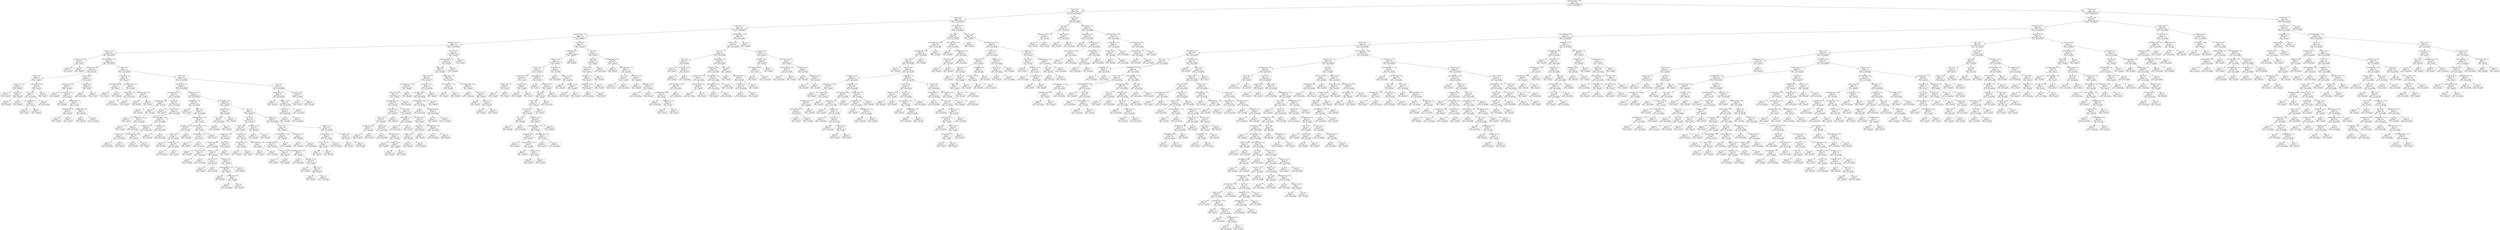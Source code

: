 digraph Tree {
node [shape=box, style="rounded", color="black", fontname=helvetica] ;
edge [fontname=helvetica] ;
0 [label="phones-per-capita <= 0.22\ngini = 0.51\nsamples = 1893\nvalue = [227, 410, 338, 1998]\nclass = non-vulnerable"] ;
1 [label="inst-std <= 0.52\ngini = 0.68\nsamples = 560\nvalue = [127, 220, 135, 416]\nclass = non-vulnerable"] ;
0 -> 1 [labeldistance=2.5, labelangle=45, headlabel="True"] ;
2 [label="bonus <= 0.38\ngini = 0.71\nsamples = 489\nvalue = [122, 216, 127, 320]\nclass = non-vulnerable"] ;
1 -> 2 ;
3 [label="escolari-min <= 0.26\ngini = 0.73\nsamples = 358\nvalue = [104, 178, 101, 199]\nclass = non-vulnerable"] ;
2 -> 3 ;
4 [label="parentesco3-sum <= 0.25\ngini = 0.73\nsamples = 297\nvalue = [89, 166, 94, 138]\nclass = moderate"] ;
3 -> 4 ;
5 [label="dependency <= 0.22\ngini = 0.73\nsamples = 219\nvalue = [57, 112, 67, 120]\nclass = non-vulnerable"] ;
4 -> 5 ;
6 [label="age-sum <= 0.04\ngini = 0.72\nsamples = 158\nvalue = [48, 67, 43, 94]\nclass = non-vulnerable"] ;
5 -> 6 ;
7 [label="escolari-max <= 0.45\ngini = 0.35\nsamples = 5\nvalue = [7, 2, 0, 0]\nclass = extreme"] ;
6 -> 7 ;
8 [label="gini = 0.0\nsamples = 4\nvalue = [7, 0, 0, 0]\nclass = extreme"] ;
7 -> 8 ;
9 [label="gini = 0.0\nsamples = 1\nvalue = [0, 2, 0, 0]\nclass = moderate"] ;
7 -> 9 ;
10 [label="walls+roof+floor <= 0.25\ngini = 0.72\nsamples = 153\nvalue = [41, 65, 43, 94]\nclass = non-vulnerable"] ;
6 -> 10 ;
11 [label="escolari-sum <= 0.09\ngini = 0.67\nsamples = 30\nvalue = [8, 24, 10, 7]\nclass = moderate"] ;
10 -> 11 ;
12 [label="edjefa <= 0.05\ngini = 0.4\nsamples = 14\nvalue = [1, 19, 3, 2]\nclass = moderate"] ;
11 -> 12 ;
13 [label="cielorazo <= 0.5\ngini = 0.2\nsamples = 9\nvalue = [0, 16, 2, 0]\nclass = moderate"] ;
12 -> 13 ;
14 [label="gini = 0.0\nsamples = 7\nvalue = [0, 14, 0, 0]\nclass = moderate"] ;
13 -> 14 ;
15 [label="age-std <= 0.32\ngini = 0.5\nsamples = 2\nvalue = [0, 2, 2, 0]\nclass = moderate"] ;
13 -> 15 ;
16 [label="gini = 0.0\nsamples = 1\nvalue = [0, 0, 2, 0]\nclass = vulnerable"] ;
15 -> 16 ;
17 [label="gini = 0.0\nsamples = 1\nvalue = [0, 2, 0, 0]\nclass = moderate"] ;
15 -> 17 ;
18 [label="escolari-sum <= 0.08\ngini = 0.69\nsamples = 5\nvalue = [1, 3, 1, 2]\nclass = moderate"] ;
12 -> 18 ;
19 [label="age-min <= 0.5\ngini = 0.62\nsamples = 3\nvalue = [1, 0, 1, 2]\nclass = non-vulnerable"] ;
18 -> 19 ;
20 [label="overcrowding <= 0.28\ngini = 0.5\nsamples = 2\nvalue = [1, 0, 1, 0]\nclass = extreme"] ;
19 -> 20 ;
21 [label="gini = 0.0\nsamples = 1\nvalue = [1, 0, 0, 0]\nclass = extreme"] ;
20 -> 21 ;
22 [label="gini = 0.0\nsamples = 1\nvalue = [0, 0, 1, 0]\nclass = vulnerable"] ;
20 -> 22 ;
23 [label="gini = 0.0\nsamples = 1\nvalue = [0, 0, 0, 2]\nclass = non-vulnerable"] ;
19 -> 23 ;
24 [label="gini = 0.0\nsamples = 2\nvalue = [0, 3, 0, 0]\nclass = moderate"] ;
18 -> 24 ;
25 [label="age-min <= 0.13\ngini = 0.74\nsamples = 16\nvalue = [7, 5, 7, 5]\nclass = extreme"] ;
11 -> 25 ;
26 [label="age-range_ <= 0.38\ngini = 0.61\nsamples = 11\nvalue = [1, 5, 7, 1]\nclass = vulnerable"] ;
25 -> 26 ;
27 [label="gini = 0.0\nsamples = 3\nvalue = [0, 0, 4, 0]\nclass = vulnerable"] ;
26 -> 27 ;
28 [label="escolari-sum <= 0.12\ngini = 0.64\nsamples = 8\nvalue = [1, 5, 3, 1]\nclass = moderate"] ;
26 -> 28 ;
29 [label="gini = 0.0\nsamples = 2\nvalue = [0, 0, 2, 0]\nclass = vulnerable"] ;
28 -> 29 ;
30 [label="instlevel4-std <= 0.72\ngini = 0.56\nsamples = 6\nvalue = [1, 5, 1, 1]\nclass = moderate"] ;
28 -> 30 ;
31 [label="instlevel3-std <= 0.72\ngini = 0.28\nsamples = 4\nvalue = [1, 5, 0, 0]\nclass = moderate"] ;
30 -> 31 ;
32 [label="gini = 0.0\nsamples = 3\nvalue = [0, 5, 0, 0]\nclass = moderate"] ;
31 -> 32 ;
33 [label="gini = 0.0\nsamples = 1\nvalue = [1, 0, 0, 0]\nclass = extreme"] ;
31 -> 33 ;
34 [label="instlevel3-std <= 0.29\ngini = 0.5\nsamples = 2\nvalue = [0, 0, 1, 1]\nclass = vulnerable"] ;
30 -> 34 ;
35 [label="gini = 0.0\nsamples = 1\nvalue = [0, 0, 1, 0]\nclass = vulnerable"] ;
34 -> 35 ;
36 [label="gini = 0.0\nsamples = 1\nvalue = [0, 0, 0, 1]\nclass = non-vulnerable"] ;
34 -> 36 ;
37 [label="age-std <= 0.38\ngini = 0.48\nsamples = 5\nvalue = [6, 0, 0, 4]\nclass = extreme"] ;
25 -> 37 ;
38 [label="gini = 0.0\nsamples = 2\nvalue = [0, 0, 0, 4]\nclass = non-vulnerable"] ;
37 -> 38 ;
39 [label="gini = 0.0\nsamples = 3\nvalue = [6, 0, 0, 0]\nclass = extreme"] ;
37 -> 39 ;
40 [label="walls <= 0.25\ngini = 0.7\nsamples = 123\nvalue = [33, 41, 33, 87]\nclass = non-vulnerable"] ;
10 -> 40 ;
41 [label="escolari-std <= 0.16\ngini = 0.68\nsamples = 10\nvalue = [9, 7, 1, 5]\nclass = extreme"] ;
40 -> 41 ;
42 [label="estadocivil7-std <= 0.91\ngini = 0.2\nsamples = 4\nvalue = [8, 0, 1, 0]\nclass = extreme"] ;
41 -> 42 ;
43 [label="gini = 0.0\nsamples = 3\nvalue = [8, 0, 0, 0]\nclass = extreme"] ;
42 -> 43 ;
44 [label="gini = 0.0\nsamples = 1\nvalue = [0, 0, 1, 0]\nclass = vulnerable"] ;
42 -> 44 ;
45 [label="parentesco3-sum <= 0.15\ngini = 0.56\nsamples = 6\nvalue = [1, 7, 0, 5]\nclass = moderate"] ;
41 -> 45 ;
46 [label="instlevel2-std <= 0.79\ngini = 0.41\nsamples = 3\nvalue = [0, 2, 0, 5]\nclass = non-vulnerable"] ;
45 -> 46 ;
47 [label="gini = 0.0\nsamples = 2\nvalue = [0, 0, 0, 5]\nclass = non-vulnerable"] ;
46 -> 47 ;
48 [label="gini = 0.0\nsamples = 1\nvalue = [0, 2, 0, 0]\nclass = moderate"] ;
46 -> 48 ;
49 [label="parentesco2-std <= 0.67\ngini = 0.28\nsamples = 3\nvalue = [1, 5, 0, 0]\nclass = moderate"] ;
45 -> 49 ;
50 [label="gini = 0.0\nsamples = 2\nvalue = [0, 5, 0, 0]\nclass = moderate"] ;
49 -> 50 ;
51 [label="gini = 0.0\nsamples = 1\nvalue = [1, 0, 0, 0]\nclass = extreme"] ;
49 -> 51 ;
52 [label="inst-std <= 0.36\ngini = 0.68\nsamples = 113\nvalue = [24, 34, 32, 82]\nclass = non-vulnerable"] ;
40 -> 52 ;
53 [label="dependency <= 0.05\ngini = 0.7\nsamples = 97\nvalue = [23, 34, 26, 62]\nclass = non-vulnerable"] ;
52 -> 53 ;
54 [label="escolari/age-sum <= 0.01\ngini = 0.49\nsamples = 13\nvalue = [3, 1, 2, 13]\nclass = non-vulnerable"] ;
53 -> 54 ;
55 [label="overcrowding <= 0.09\ngini = 0.44\nsamples = 2\nvalue = [0, 1, 2, 0]\nclass = vulnerable"] ;
54 -> 55 ;
56 [label="gini = 0.0\nsamples = 1\nvalue = [0, 1, 0, 0]\nclass = moderate"] ;
55 -> 56 ;
57 [label="gini = 0.0\nsamples = 1\nvalue = [0, 0, 2, 0]\nclass = vulnerable"] ;
55 -> 57 ;
58 [label="floor <= 0.25\ngini = 0.3\nsamples = 11\nvalue = [3, 0, 0, 13]\nclass = non-vulnerable"] ;
54 -> 58 ;
59 [label="gini = 0.0\nsamples = 1\nvalue = [1, 0, 0, 0]\nclass = extreme"] ;
58 -> 59 ;
60 [label="age-max <= 0.36\ngini = 0.23\nsamples = 10\nvalue = [2, 0, 0, 13]\nclass = non-vulnerable"] ;
58 -> 60 ;
61 [label="gini = 0.0\nsamples = 1\nvalue = [1, 0, 0, 0]\nclass = extreme"] ;
60 -> 61 ;
62 [label="inst/age-std <= 0.06\ngini = 0.13\nsamples = 9\nvalue = [1, 0, 0, 13]\nclass = non-vulnerable"] ;
60 -> 62 ;
63 [label="gini = 0.0\nsamples = 1\nvalue = [1, 0, 0, 0]\nclass = extreme"] ;
62 -> 63 ;
64 [label="gini = 0.0\nsamples = 8\nvalue = [0, 0, 0, 13]\nclass = non-vulnerable"] ;
62 -> 64 ;
65 [label="inst/age-max <= 0.18\ngini = 0.72\nsamples = 84\nvalue = [20, 33, 24, 49]\nclass = non-vulnerable"] ;
53 -> 65 ;
66 [label="dependency <= 0.09\ngini = 0.63\nsamples = 25\nvalue = [11, 4, 5, 22]\nclass = non-vulnerable"] ;
65 -> 66 ;
67 [label="gini = 0.0\nsamples = 2\nvalue = [7, 0, 0, 0]\nclass = extreme"] ;
66 -> 67 ;
68 [label="edjefa <= 0.07\ngini = 0.56\nsamples = 23\nvalue = [4, 4, 5, 22]\nclass = non-vulnerable"] ;
66 -> 68 ;
69 [label="phones-per-capita <= 0.04\ngini = 0.36\nsamples = 15\nvalue = [0, 3, 2, 18]\nclass = non-vulnerable"] ;
68 -> 69 ;
70 [label="inst/age-std <= 0.07\ngini = 0.54\nsamples = 8\nvalue = [0, 3, 1, 6]\nclass = non-vulnerable"] ;
69 -> 70 ;
71 [label="age-sum <= 0.38\ngini = 0.24\nsamples = 6\nvalue = [0, 1, 0, 6]\nclass = non-vulnerable"] ;
70 -> 71 ;
72 [label="gini = 0.0\nsamples = 5\nvalue = [0, 0, 0, 6]\nclass = non-vulnerable"] ;
71 -> 72 ;
73 [label="gini = 0.0\nsamples = 1\nvalue = [0, 1, 0, 0]\nclass = moderate"] ;
71 -> 73 ;
74 [label="escolari/age-max <= 0.14\ngini = 0.44\nsamples = 2\nvalue = [0, 2, 1, 0]\nclass = moderate"] ;
70 -> 74 ;
75 [label="gini = 0.0\nsamples = 1\nvalue = [0, 0, 1, 0]\nclass = vulnerable"] ;
74 -> 75 ;
76 [label="gini = 0.0\nsamples = 1\nvalue = [0, 2, 0, 0]\nclass = moderate"] ;
74 -> 76 ;
77 [label="inst/age-std <= 0.03\ngini = 0.14\nsamples = 7\nvalue = [0, 0, 1, 12]\nclass = non-vulnerable"] ;
69 -> 77 ;
78 [label="gini = 0.0\nsamples = 1\nvalue = [0, 0, 1, 0]\nclass = vulnerable"] ;
77 -> 78 ;
79 [label="gini = 0.0\nsamples = 6\nvalue = [0, 0, 0, 12]\nclass = non-vulnerable"] ;
77 -> 79 ;
80 [label="escolari/age-range_ <= 0.19\ngini = 0.71\nsamples = 8\nvalue = [4, 1, 3, 4]\nclass = extreme"] ;
68 -> 80 ;
81 [label="age-range_ <= 0.37\ngini = 0.61\nsamples = 5\nvalue = [0, 1, 3, 3]\nclass = vulnerable"] ;
80 -> 81 ;
82 [label="edjefa <= 0.14\ngini = 0.56\nsamples = 4\nvalue = [0, 1, 1, 3]\nclass = non-vulnerable"] ;
81 -> 82 ;
83 [label="gini = 0.0\nsamples = 1\nvalue = [0, 0, 1, 0]\nclass = vulnerable"] ;
82 -> 83 ;
84 [label="instlevel2-sum <= 0.3\ngini = 0.38\nsamples = 3\nvalue = [0, 1, 0, 3]\nclass = non-vulnerable"] ;
82 -> 84 ;
85 [label="gini = 0.0\nsamples = 2\nvalue = [0, 0, 0, 3]\nclass = non-vulnerable"] ;
84 -> 85 ;
86 [label="gini = 0.0\nsamples = 1\nvalue = [0, 1, 0, 0]\nclass = moderate"] ;
84 -> 86 ;
87 [label="gini = 0.0\nsamples = 1\nvalue = [0, 0, 2, 0]\nclass = vulnerable"] ;
81 -> 87 ;
88 [label="estadocivil7-sum <= 0.05\ngini = 0.32\nsamples = 3\nvalue = [4, 0, 0, 1]\nclass = extreme"] ;
80 -> 88 ;
89 [label="inst/age-range_ <= 0.12\ngini = 0.5\nsamples = 2\nvalue = [1, 0, 0, 1]\nclass = extreme"] ;
88 -> 89 ;
90 [label="gini = 0.0\nsamples = 1\nvalue = [1, 0, 0, 0]\nclass = extreme"] ;
89 -> 90 ;
91 [label="gini = 0.0\nsamples = 1\nvalue = [0, 0, 0, 1]\nclass = non-vulnerable"] ;
89 -> 91 ;
92 [label="gini = 0.0\nsamples = 1\nvalue = [3, 0, 0, 0]\nclass = extreme"] ;
88 -> 92 ;
93 [label="female-std <= 0.67\ngini = 0.71\nsamples = 59\nvalue = [9, 29, 19, 27]\nclass = moderate"] ;
65 -> 93 ;
94 [label="bedrooms <= 0.21\ngini = 0.48\nsamples = 6\nvalue = [0, 0, 6, 4]\nclass = vulnerable"] ;
93 -> 94 ;
95 [label="floor <= 0.25\ngini = 0.49\nsamples = 4\nvalue = [0, 0, 3, 4]\nclass = non-vulnerable"] ;
94 -> 95 ;
96 [label="gini = 0.0\nsamples = 2\nvalue = [0, 0, 0, 4]\nclass = non-vulnerable"] ;
95 -> 96 ;
97 [label="gini = 0.0\nsamples = 2\nvalue = [0, 0, 3, 0]\nclass = vulnerable"] ;
95 -> 97 ;
98 [label="gini = 0.0\nsamples = 2\nvalue = [0, 0, 3, 0]\nclass = vulnerable"] ;
94 -> 98 ;
99 [label="roof <= 0.75\ngini = 0.7\nsamples = 53\nvalue = [9, 29, 13, 23]\nclass = moderate"] ;
93 -> 99 ;
100 [label="r4h2 <= 0.31\ngini = 0.68\nsamples = 26\nvalue = [3, 13, 11, 5]\nclass = moderate"] ;
99 -> 100 ;
101 [label="inst-std <= 0.24\ngini = 0.68\nsamples = 22\nvalue = [3, 12, 6, 5]\nclass = moderate"] ;
100 -> 101 ;
102 [label="inst/age-std <= 0.18\ngini = 0.57\nsamples = 16\nvalue = [1, 12, 3, 4]\nclass = moderate"] ;
101 -> 102 ;
103 [label="instlevel3-std <= 0.8\ngini = 0.48\nsamples = 4\nvalue = [0, 0, 2, 3]\nclass = non-vulnerable"] ;
102 -> 103 ;
104 [label="gini = 0.0\nsamples = 1\nvalue = [0, 0, 1, 0]\nclass = vulnerable"] ;
103 -> 104 ;
105 [label="age-sum <= 0.19\ngini = 0.38\nsamples = 3\nvalue = [0, 0, 1, 3]\nclass = non-vulnerable"] ;
103 -> 105 ;
106 [label="gini = 0.0\nsamples = 1\nvalue = [0, 0, 1, 0]\nclass = vulnerable"] ;
105 -> 106 ;
107 [label="gini = 0.0\nsamples = 2\nvalue = [0, 0, 0, 3]\nclass = non-vulnerable"] ;
105 -> 107 ;
108 [label="age-min <= 0.15\ngini = 0.35\nsamples = 12\nvalue = [1, 12, 1, 1]\nclass = moderate"] ;
102 -> 108 ;
109 [label="age-sum <= 0.13\ngini = 0.26\nsamples = 11\nvalue = [0, 12, 1, 1]\nclass = moderate"] ;
108 -> 109 ;
110 [label="age-max <= 0.14\ngini = 0.5\nsamples = 2\nvalue = [0, 1, 1, 0]\nclass = moderate"] ;
109 -> 110 ;
111 [label="gini = 0.0\nsamples = 1\nvalue = [0, 1, 0, 0]\nclass = moderate"] ;
110 -> 111 ;
112 [label="gini = 0.0\nsamples = 1\nvalue = [0, 0, 1, 0]\nclass = vulnerable"] ;
110 -> 112 ;
113 [label="warning <= 0.12\ngini = 0.15\nsamples = 9\nvalue = [0, 11, 0, 1]\nclass = moderate"] ;
109 -> 113 ;
114 [label="escolari/age-range_ <= 0.4\ngini = 0.38\nsamples = 3\nvalue = [0, 3, 0, 1]\nclass = moderate"] ;
113 -> 114 ;
115 [label="gini = 0.0\nsamples = 1\nvalue = [0, 2, 0, 0]\nclass = moderate"] ;
114 -> 115 ;
116 [label="instlevel2-std <= 0.76\ngini = 0.5\nsamples = 2\nvalue = [0, 1, 0, 1]\nclass = moderate"] ;
114 -> 116 ;
117 [label="gini = 0.0\nsamples = 1\nvalue = [0, 0, 0, 1]\nclass = non-vulnerable"] ;
116 -> 117 ;
118 [label="gini = 0.0\nsamples = 1\nvalue = [0, 1, 0, 0]\nclass = moderate"] ;
116 -> 118 ;
119 [label="gini = 0.0\nsamples = 6\nvalue = [0, 8, 0, 0]\nclass = moderate"] ;
113 -> 119 ;
120 [label="gini = 0.0\nsamples = 1\nvalue = [1, 0, 0, 0]\nclass = extreme"] ;
108 -> 120 ;
121 [label="tech-sum <= 0.25\ngini = 0.61\nsamples = 6\nvalue = [2, 0, 3, 1]\nclass = vulnerable"] ;
101 -> 121 ;
122 [label="instlevel4-std <= 0.76\ngini = 0.38\nsamples = 4\nvalue = [1, 0, 3, 0]\nclass = vulnerable"] ;
121 -> 122 ;
123 [label="gini = 0.0\nsamples = 3\nvalue = [0, 0, 3, 0]\nclass = vulnerable"] ;
122 -> 123 ;
124 [label="gini = 0.0\nsamples = 1\nvalue = [1, 0, 0, 0]\nclass = extreme"] ;
122 -> 124 ;
125 [label="walls+roof+floor <= 0.42\ngini = 0.5\nsamples = 2\nvalue = [1, 0, 0, 1]\nclass = extreme"] ;
121 -> 125 ;
126 [label="gini = 0.0\nsamples = 1\nvalue = [1, 0, 0, 0]\nclass = extreme"] ;
125 -> 126 ;
127 [label="gini = 0.0\nsamples = 1\nvalue = [0, 0, 0, 1]\nclass = non-vulnerable"] ;
125 -> 127 ;
128 [label="escolari-sum <= 0.29\ngini = 0.28\nsamples = 4\nvalue = [0, 1, 5, 0]\nclass = vulnerable"] ;
100 -> 128 ;
129 [label="gini = 0.0\nsamples = 3\nvalue = [0, 0, 5, 0]\nclass = vulnerable"] ;
128 -> 129 ;
130 [label="gini = 0.0\nsamples = 1\nvalue = [0, 1, 0, 0]\nclass = moderate"] ;
128 -> 130 ;
131 [label="cielorazo <= 0.5\ngini = 0.65\nsamples = 27\nvalue = [6, 16, 2, 18]\nclass = non-vulnerable"] ;
99 -> 131 ;
132 [label="r4h2 <= 0.31\ngini = 0.58\nsamples = 17\nvalue = [3, 15, 1, 7]\nclass = moderate"] ;
131 -> 132 ;
133 [label="escolari/age-range_ <= 0.64\ngini = 0.53\nsamples = 15\nvalue = [3, 15, 0, 6]\nclass = moderate"] ;
132 -> 133 ;
134 [label="instlevel3-std <= 0.35\ngini = 0.45\nsamples = 13\nvalue = [3, 15, 0, 3]\nclass = moderate"] ;
133 -> 134 ;
135 [label="age-min <= 0.04\ngini = 0.49\nsamples = 4\nvalue = [3, 4, 0, 0]\nclass = moderate"] ;
134 -> 135 ;
136 [label="gini = 0.0\nsamples = 2\nvalue = [3, 0, 0, 0]\nclass = extreme"] ;
135 -> 136 ;
137 [label="gini = 0.0\nsamples = 2\nvalue = [0, 4, 0, 0]\nclass = moderate"] ;
135 -> 137 ;
138 [label="escolari/age-sum <= 0.07\ngini = 0.34\nsamples = 9\nvalue = [0, 11, 0, 3]\nclass = moderate"] ;
134 -> 138 ;
139 [label="gini = 0.0\nsamples = 1\nvalue = [0, 0, 0, 2]\nclass = non-vulnerable"] ;
138 -> 139 ;
140 [label="age-range_ <= 0.57\ngini = 0.15\nsamples = 8\nvalue = [0, 11, 0, 1]\nclass = moderate"] ;
138 -> 140 ;
141 [label="gini = 0.0\nsamples = 6\nvalue = [0, 9, 0, 0]\nclass = moderate"] ;
140 -> 141 ;
142 [label="edjefa <= 0.14\ngini = 0.44\nsamples = 2\nvalue = [0, 2, 0, 1]\nclass = moderate"] ;
140 -> 142 ;
143 [label="gini = 0.0\nsamples = 1\nvalue = [0, 2, 0, 0]\nclass = moderate"] ;
142 -> 143 ;
144 [label="gini = 0.0\nsamples = 1\nvalue = [0, 0, 0, 1]\nclass = non-vulnerable"] ;
142 -> 144 ;
145 [label="gini = 0.0\nsamples = 2\nvalue = [0, 0, 0, 3]\nclass = non-vulnerable"] ;
133 -> 145 ;
146 [label="escolari-std <= 0.15\ngini = 0.5\nsamples = 2\nvalue = [0, 0, 1, 1]\nclass = vulnerable"] ;
132 -> 146 ;
147 [label="gini = 0.0\nsamples = 1\nvalue = [0, 0, 1, 0]\nclass = vulnerable"] ;
146 -> 147 ;
148 [label="gini = 0.0\nsamples = 1\nvalue = [0, 0, 0, 1]\nclass = non-vulnerable"] ;
146 -> 148 ;
149 [label="meaneduc <= 0.25\ngini = 0.48\nsamples = 10\nvalue = [3, 1, 1, 11]\nclass = non-vulnerable"] ;
131 -> 149 ;
150 [label="escolari/age-sum <= 0.12\ngini = 0.27\nsamples = 8\nvalue = [1, 0, 1, 11]\nclass = non-vulnerable"] ;
149 -> 150 ;
151 [label="tech-sum <= 0.14\ngini = 0.5\nsamples = 2\nvalue = [1, 0, 1, 0]\nclass = extreme"] ;
150 -> 151 ;
152 [label="gini = 0.0\nsamples = 1\nvalue = [1, 0, 0, 0]\nclass = extreme"] ;
151 -> 152 ;
153 [label="gini = 0.0\nsamples = 1\nvalue = [0, 0, 1, 0]\nclass = vulnerable"] ;
151 -> 153 ;
154 [label="gini = 0.0\nsamples = 6\nvalue = [0, 0, 0, 11]\nclass = non-vulnerable"] ;
150 -> 154 ;
155 [label="age-std <= 0.37\ngini = 0.44\nsamples = 2\nvalue = [2, 1, 0, 0]\nclass = extreme"] ;
149 -> 155 ;
156 [label="gini = 0.0\nsamples = 1\nvalue = [2, 0, 0, 0]\nclass = extreme"] ;
155 -> 156 ;
157 [label="gini = 0.0\nsamples = 1\nvalue = [0, 1, 0, 0]\nclass = moderate"] ;
155 -> 157 ;
158 [label="r4m3 <= 0.31\ngini = 0.4\nsamples = 16\nvalue = [1, 0, 6, 20]\nclass = non-vulnerable"] ;
52 -> 158 ;
159 [label="inst/age-max <= 0.17\ngini = 0.28\nsamples = 13\nvalue = [0, 0, 4, 20]\nclass = non-vulnerable"] ;
158 -> 159 ;
160 [label="gini = 0.0\nsamples = 1\nvalue = [0, 0, 3, 0]\nclass = vulnerable"] ;
159 -> 160 ;
161 [label="bedrooms <= 0.07\ngini = 0.09\nsamples = 12\nvalue = [0, 0, 1, 20]\nclass = non-vulnerable"] ;
159 -> 161 ;
162 [label="edjefa <= 0.17\ngini = 0.38\nsamples = 3\nvalue = [0, 0, 1, 3]\nclass = non-vulnerable"] ;
161 -> 162 ;
163 [label="gini = 0.0\nsamples = 1\nvalue = [0, 0, 1, 0]\nclass = vulnerable"] ;
162 -> 163 ;
164 [label="gini = 0.0\nsamples = 2\nvalue = [0, 0, 0, 3]\nclass = non-vulnerable"] ;
162 -> 164 ;
165 [label="gini = 0.0\nsamples = 9\nvalue = [0, 0, 0, 17]\nclass = non-vulnerable"] ;
161 -> 165 ;
166 [label="age-sum <= 0.37\ngini = 0.44\nsamples = 3\nvalue = [1, 0, 2, 0]\nclass = vulnerable"] ;
158 -> 166 ;
167 [label="gini = 0.0\nsamples = 1\nvalue = [1, 0, 0, 0]\nclass = extreme"] ;
166 -> 167 ;
168 [label="gini = 0.0\nsamples = 2\nvalue = [0, 0, 2, 0]\nclass = vulnerable"] ;
166 -> 168 ;
169 [label="tech-sum <= 0.34\ngini = 0.69\nsamples = 61\nvalue = [9, 45, 24, 26]\nclass = moderate"] ;
5 -> 169 ;
170 [label="phones-per-capita <= 0.18\ngini = 0.67\nsamples = 60\nvalue = [5, 45, 24, 26]\nclass = moderate"] ;
169 -> 170 ;
171 [label="edjefe <= 0.12\ngini = 0.67\nsamples = 59\nvalue = [5, 45, 22, 26]\nclass = moderate"] ;
170 -> 171 ;
172 [label="edjefe <= 0.02\ngini = 0.66\nsamples = 43\nvalue = [5, 34, 12, 25]\nclass = moderate"] ;
171 -> 172 ;
173 [label="escolari/age-min <= 0.18\ngini = 0.65\nsamples = 34\nvalue = [4, 31, 12, 15]\nclass = moderate"] ;
172 -> 173 ;
174 [label="age-max <= 0.89\ngini = 0.62\nsamples = 33\nvalue = [4, 31, 8, 15]\nclass = moderate"] ;
173 -> 174 ;
175 [label="escolari/age-std <= 0.33\ngini = 0.58\nsamples = 30\nvalue = [4, 31, 4, 15]\nclass = moderate"] ;
174 -> 175 ;
176 [label="escolari-max <= 0.21\ngini = 0.53\nsamples = 17\nvalue = [2, 21, 4, 5]\nclass = moderate"] ;
175 -> 176 ;
177 [label="walls <= 0.25\ngini = 0.68\nsamples = 9\nvalue = [2, 9, 4, 5]\nclass = moderate"] ;
176 -> 177 ;
178 [label="escolari-max <= 0.07\ngini = 0.22\nsamples = 3\nvalue = [1, 7, 0, 0]\nclass = moderate"] ;
177 -> 178 ;
179 [label="gini = 0.0\nsamples = 2\nvalue = [0, 7, 0, 0]\nclass = moderate"] ;
178 -> 179 ;
180 [label="gini = 0.0\nsamples = 1\nvalue = [1, 0, 0, 0]\nclass = extreme"] ;
178 -> 180 ;
181 [label="age-std <= 0.12\ngini = 0.68\nsamples = 6\nvalue = [1, 2, 4, 5]\nclass = non-vulnerable"] ;
177 -> 181 ;
182 [label="gini = 0.0\nsamples = 2\nvalue = [0, 0, 0, 5]\nclass = non-vulnerable"] ;
181 -> 182 ;
183 [label="age-range_ <= 0.12\ngini = 0.57\nsamples = 4\nvalue = [1, 2, 4, 0]\nclass = vulnerable"] ;
181 -> 183 ;
184 [label="gini = 0.0\nsamples = 2\nvalue = [0, 0, 4, 0]\nclass = vulnerable"] ;
183 -> 184 ;
185 [label="meaneduc <= 0.03\ngini = 0.44\nsamples = 2\nvalue = [1, 2, 0, 0]\nclass = moderate"] ;
183 -> 185 ;
186 [label="gini = 0.0\nsamples = 1\nvalue = [0, 2, 0, 0]\nclass = moderate"] ;
185 -> 186 ;
187 [label="gini = 0.0\nsamples = 1\nvalue = [1, 0, 0, 0]\nclass = extreme"] ;
185 -> 187 ;
188 [label="gini = 0.0\nsamples = 8\nvalue = [0, 12, 0, 0]\nclass = moderate"] ;
176 -> 188 ;
189 [label="age-std <= 0.3\ngini = 0.58\nsamples = 13\nvalue = [2, 10, 0, 10]\nclass = moderate"] ;
175 -> 189 ;
190 [label="escolari-range_ <= 0.4\ngini = 0.48\nsamples = 3\nvalue = [2, 0, 0, 3]\nclass = non-vulnerable"] ;
189 -> 190 ;
191 [label="gini = 0.0\nsamples = 2\nvalue = [0, 0, 0, 3]\nclass = non-vulnerable"] ;
190 -> 191 ;
192 [label="gini = 0.0\nsamples = 1\nvalue = [2, 0, 0, 0]\nclass = extreme"] ;
190 -> 192 ;
193 [label="escolari-min <= 0.07\ngini = 0.48\nsamples = 10\nvalue = [0, 10, 0, 7]\nclass = moderate"] ;
189 -> 193 ;
194 [label="age-min <= 0.02\ngini = 0.2\nsamples = 6\nvalue = [0, 8, 0, 1]\nclass = moderate"] ;
193 -> 194 ;
195 [label="inst-max <= 0.44\ngini = 0.5\nsamples = 2\nvalue = [0, 1, 0, 1]\nclass = moderate"] ;
194 -> 195 ;
196 [label="gini = 0.0\nsamples = 1\nvalue = [0, 1, 0, 0]\nclass = moderate"] ;
195 -> 196 ;
197 [label="gini = 0.0\nsamples = 1\nvalue = [0, 0, 0, 1]\nclass = non-vulnerable"] ;
195 -> 197 ;
198 [label="gini = 0.0\nsamples = 4\nvalue = [0, 7, 0, 0]\nclass = moderate"] ;
194 -> 198 ;
199 [label="escolari/age-min <= 0.05\ngini = 0.38\nsamples = 4\nvalue = [0, 2, 0, 6]\nclass = non-vulnerable"] ;
193 -> 199 ;
200 [label="gini = 0.0\nsamples = 3\nvalue = [0, 0, 0, 6]\nclass = non-vulnerable"] ;
199 -> 200 ;
201 [label="gini = 0.0\nsamples = 1\nvalue = [0, 2, 0, 0]\nclass = moderate"] ;
199 -> 201 ;
202 [label="gini = 0.0\nsamples = 3\nvalue = [0, 0, 4, 0]\nclass = vulnerable"] ;
174 -> 202 ;
203 [label="gini = 0.0\nsamples = 1\nvalue = [0, 0, 4, 0]\nclass = vulnerable"] ;
173 -> 203 ;
204 [label="escolari-std <= 0.27\ngini = 0.44\nsamples = 9\nvalue = [1, 3, 0, 10]\nclass = non-vulnerable"] ;
172 -> 204 ;
205 [label="age-range_ <= 0.74\ngini = 0.29\nsamples = 8\nvalue = [1, 1, 0, 10]\nclass = non-vulnerable"] ;
204 -> 205 ;
206 [label="parentesco3-sum <= 0.05\ngini = 0.17\nsamples = 7\nvalue = [1, 0, 0, 10]\nclass = non-vulnerable"] ;
205 -> 206 ;
207 [label="gini = 0.0\nsamples = 4\nvalue = [0, 0, 0, 7]\nclass = non-vulnerable"] ;
206 -> 207 ;
208 [label="inst/age-std <= 0.08\ngini = 0.38\nsamples = 3\nvalue = [1, 0, 0, 3]\nclass = non-vulnerable"] ;
206 -> 208 ;
209 [label="gini = 0.0\nsamples = 1\nvalue = [1, 0, 0, 0]\nclass = extreme"] ;
208 -> 209 ;
210 [label="gini = 0.0\nsamples = 2\nvalue = [0, 0, 0, 3]\nclass = non-vulnerable"] ;
208 -> 210 ;
211 [label="gini = 0.0\nsamples = 1\nvalue = [0, 1, 0, 0]\nclass = moderate"] ;
205 -> 211 ;
212 [label="gini = 0.0\nsamples = 1\nvalue = [0, 2, 0, 0]\nclass = moderate"] ;
204 -> 212 ;
213 [label="inst/age-range_ <= 0.1\ngini = 0.54\nsamples = 16\nvalue = [0, 11, 10, 1]\nclass = moderate"] ;
171 -> 213 ;
214 [label="escolari/age-sum <= 0.01\ngini = 0.2\nsamples = 6\nvalue = [0, 1, 8, 0]\nclass = vulnerable"] ;
213 -> 214 ;
215 [label="gini = 0.0\nsamples = 1\nvalue = [0, 1, 0, 0]\nclass = moderate"] ;
214 -> 215 ;
216 [label="gini = 0.0\nsamples = 5\nvalue = [0, 0, 8, 0]\nclass = vulnerable"] ;
214 -> 216 ;
217 [label="escolari/age-sum <= 0.06\ngini = 0.38\nsamples = 10\nvalue = [0, 10, 2, 1]\nclass = moderate"] ;
213 -> 217 ;
218 [label="gini = 0.0\nsamples = 1\nvalue = [0, 0, 0, 1]\nclass = non-vulnerable"] ;
217 -> 218 ;
219 [label="age-min <= 0.1\ngini = 0.28\nsamples = 9\nvalue = [0, 10, 2, 0]\nclass = moderate"] ;
217 -> 219 ;
220 [label="gini = 0.0\nsamples = 3\nvalue = [0, 5, 0, 0]\nclass = moderate"] ;
219 -> 220 ;
221 [label="age-max <= 0.73\ngini = 0.41\nsamples = 6\nvalue = [0, 5, 2, 0]\nclass = moderate"] ;
219 -> 221 ;
222 [label="gini = 0.0\nsamples = 2\nvalue = [0, 0, 2, 0]\nclass = vulnerable"] ;
221 -> 222 ;
223 [label="gini = 0.0\nsamples = 4\nvalue = [0, 5, 0, 0]\nclass = moderate"] ;
221 -> 223 ;
224 [label="gini = 0.0\nsamples = 1\nvalue = [0, 0, 2, 0]\nclass = vulnerable"] ;
170 -> 224 ;
225 [label="gini = 0.0\nsamples = 1\nvalue = [4, 0, 0, 0]\nclass = extreme"] ;
169 -> 225 ;
226 [label="inst-std <= 0.26\ngini = 0.71\nsamples = 78\nvalue = [32, 54, 27, 18]\nclass = moderate"] ;
4 -> 226 ;
227 [label="inst/age-std <= 0.37\ngini = 0.66\nsamples = 51\nvalue = [12, 41, 20, 10]\nclass = moderate"] ;
226 -> 227 ;
228 [label="bedrooms <= 0.36\ngini = 0.7\nsamples = 46\nvalue = [12, 32, 20, 10]\nclass = moderate"] ;
227 -> 228 ;
229 [label="tech-sum <= 0.2\ngini = 0.65\nsamples = 37\nvalue = [12, 31, 11, 6]\nclass = moderate"] ;
228 -> 229 ;
230 [label="escolari-sum <= 0.22\ngini = 0.59\nsamples = 10\nvalue = [7, 2, 4, 0]\nclass = extreme"] ;
229 -> 230 ;
231 [label="warning <= 0.12\ngini = 0.38\nsamples = 7\nvalue = [6, 2, 0, 0]\nclass = extreme"] ;
230 -> 231 ;
232 [label="gini = 0.0\nsamples = 2\nvalue = [0, 2, 0, 0]\nclass = moderate"] ;
231 -> 232 ;
233 [label="gini = 0.0\nsamples = 5\nvalue = [6, 0, 0, 0]\nclass = extreme"] ;
231 -> 233 ;
234 [label="age-range_ <= 0.32\ngini = 0.32\nsamples = 3\nvalue = [1, 0, 4, 0]\nclass = vulnerable"] ;
230 -> 234 ;
235 [label="gini = 0.0\nsamples = 2\nvalue = [0, 0, 4, 0]\nclass = vulnerable"] ;
234 -> 235 ;
236 [label="gini = 0.0\nsamples = 1\nvalue = [1, 0, 0, 0]\nclass = extreme"] ;
234 -> 236 ;
237 [label="inst/age-range_ <= 0.21\ngini = 0.57\nsamples = 27\nvalue = [5, 29, 7, 6]\nclass = moderate"] ;
229 -> 237 ;
238 [label="gini = 0.0\nsamples = 2\nvalue = [2, 0, 0, 0]\nclass = extreme"] ;
237 -> 238 ;
239 [label="escolari-std <= 0.27\ngini = 0.54\nsamples = 25\nvalue = [3, 29, 7, 6]\nclass = moderate"] ;
237 -> 239 ;
240 [label="r4h2 <= 0.44\ngini = 0.49\nsamples = 24\nvalue = [3, 29, 4, 6]\nclass = moderate"] ;
239 -> 240 ;
241 [label="r4h3 <= 0.75\ngini = 0.42\nsamples = 23\nvalue = [3, 29, 4, 3]\nclass = moderate"] ;
240 -> 241 ;
242 [label="escolari-std <= 0.11\ngini = 0.4\nsamples = 22\nvalue = [2, 29, 4, 3]\nclass = moderate"] ;
241 -> 242 ;
243 [label="v2a1 <= 0.02\ngini = 0.5\nsamples = 3\nvalue = [0, 0, 2, 2]\nclass = vulnerable"] ;
242 -> 243 ;
244 [label="gini = 0.0\nsamples = 1\nvalue = [0, 0, 2, 0]\nclass = vulnerable"] ;
243 -> 244 ;
245 [label="gini = 0.0\nsamples = 2\nvalue = [0, 0, 0, 2]\nclass = non-vulnerable"] ;
243 -> 245 ;
246 [label="inst/age-std <= 0.25\ngini = 0.26\nsamples = 19\nvalue = [2, 29, 2, 1]\nclass = moderate"] ;
242 -> 246 ;
247 [label="escolari/age-range_ <= 0.56\ngini = 0.49\nsamples = 9\nvalue = [2, 11, 2, 1]\nclass = moderate"] ;
246 -> 247 ;
248 [label="escolari-std <= 0.19\ngini = 0.36\nsamples = 7\nvalue = [1, 11, 2, 0]\nclass = moderate"] ;
247 -> 248 ;
249 [label="gini = 0.0\nsamples = 4\nvalue = [0, 10, 0, 0]\nclass = moderate"] ;
248 -> 249 ;
250 [label="estadocivil7-std <= 0.39\ngini = 0.62\nsamples = 3\nvalue = [1, 1, 2, 0]\nclass = vulnerable"] ;
248 -> 250 ;
251 [label="gini = 0.0\nsamples = 1\nvalue = [0, 0, 2, 0]\nclass = vulnerable"] ;
250 -> 251 ;
252 [label="inst-range_ <= 0.31\ngini = 0.5\nsamples = 2\nvalue = [1, 1, 0, 0]\nclass = extreme"] ;
250 -> 252 ;
253 [label="gini = 0.0\nsamples = 1\nvalue = [1, 0, 0, 0]\nclass = extreme"] ;
252 -> 253 ;
254 [label="gini = 0.0\nsamples = 1\nvalue = [0, 1, 0, 0]\nclass = moderate"] ;
252 -> 254 ;
255 [label="escolari/age-sum <= 0.16\ngini = 0.5\nsamples = 2\nvalue = [1, 0, 0, 1]\nclass = extreme"] ;
247 -> 255 ;
256 [label="gini = 0.0\nsamples = 1\nvalue = [1, 0, 0, 0]\nclass = extreme"] ;
255 -> 256 ;
257 [label="gini = 0.0\nsamples = 1\nvalue = [0, 0, 0, 1]\nclass = non-vulnerable"] ;
255 -> 257 ;
258 [label="gini = 0.0\nsamples = 10\nvalue = [0, 18, 0, 0]\nclass = moderate"] ;
246 -> 258 ;
259 [label="gini = 0.0\nsamples = 1\nvalue = [1, 0, 0, 0]\nclass = extreme"] ;
241 -> 259 ;
260 [label="gini = 0.0\nsamples = 1\nvalue = [0, 0, 0, 3]\nclass = non-vulnerable"] ;
240 -> 260 ;
261 [label="gini = 0.0\nsamples = 1\nvalue = [0, 0, 3, 0]\nclass = vulnerable"] ;
239 -> 261 ;
262 [label="escolari-std <= 0.2\ngini = 0.5\nsamples = 9\nvalue = [0, 1, 9, 4]\nclass = vulnerable"] ;
228 -> 262 ;
263 [label="gini = 0.0\nsamples = 2\nvalue = [0, 0, 0, 4]\nclass = non-vulnerable"] ;
262 -> 263 ;
264 [label="hogar_nin <= 0.39\ngini = 0.18\nsamples = 7\nvalue = [0, 1, 9, 0]\nclass = vulnerable"] ;
262 -> 264 ;
265 [label="gini = 0.0\nsamples = 5\nvalue = [0, 0, 7, 0]\nclass = vulnerable"] ;
264 -> 265 ;
266 [label="age-range_ <= 0.49\ngini = 0.44\nsamples = 2\nvalue = [0, 1, 2, 0]\nclass = vulnerable"] ;
264 -> 266 ;
267 [label="gini = 0.0\nsamples = 1\nvalue = [0, 0, 2, 0]\nclass = vulnerable"] ;
266 -> 267 ;
268 [label="gini = 0.0\nsamples = 1\nvalue = [0, 1, 0, 0]\nclass = moderate"] ;
266 -> 268 ;
269 [label="gini = 0.0\nsamples = 5\nvalue = [0, 9, 0, 0]\nclass = moderate"] ;
227 -> 269 ;
270 [label="roof <= 0.75\ngini = 0.7\nsamples = 27\nvalue = [20, 13, 7, 8]\nclass = extreme"] ;
226 -> 270 ;
271 [label="r4h3 <= 0.56\ngini = 0.48\nsamples = 12\nvalue = [16, 1, 2, 4]\nclass = extreme"] ;
270 -> 271 ;
272 [label="inst-std <= 0.44\ngini = 0.34\nsamples = 10\nvalue = [16, 1, 2, 1]\nclass = extreme"] ;
271 -> 272 ;
273 [label="meaneduc <= 0.51\ngini = 0.2\nsamples = 9\nvalue = [16, 1, 0, 1]\nclass = extreme"] ;
272 -> 273 ;
274 [label="dependency <= 0.09\ngini = 0.11\nsamples = 8\nvalue = [16, 0, 0, 1]\nclass = extreme"] ;
273 -> 274 ;
275 [label="gini = 0.0\nsamples = 1\nvalue = [0, 0, 0, 1]\nclass = non-vulnerable"] ;
274 -> 275 ;
276 [label="gini = 0.0\nsamples = 7\nvalue = [16, 0, 0, 0]\nclass = extreme"] ;
274 -> 276 ;
277 [label="gini = 0.0\nsamples = 1\nvalue = [0, 1, 0, 0]\nclass = moderate"] ;
273 -> 277 ;
278 [label="gini = 0.0\nsamples = 1\nvalue = [0, 0, 2, 0]\nclass = vulnerable"] ;
272 -> 278 ;
279 [label="gini = 0.0\nsamples = 2\nvalue = [0, 0, 0, 3]\nclass = non-vulnerable"] ;
271 -> 279 ;
280 [label="inst/age-range_ <= 0.51\ngini = 0.68\nsamples = 15\nvalue = [4, 12, 5, 4]\nclass = moderate"] ;
270 -> 280 ;
281 [label="gini = 0.0\nsamples = 4\nvalue = [0, 9, 0, 0]\nclass = moderate"] ;
280 -> 281 ;
282 [label="escolari/age-max <= 0.77\ngini = 0.74\nsamples = 11\nvalue = [4, 3, 5, 4]\nclass = vulnerable"] ;
280 -> 282 ;
283 [label="rooms <= 0.45\ngini = 0.49\nsamples = 5\nvalue = [4, 0, 0, 3]\nclass = extreme"] ;
282 -> 283 ;
284 [label="gini = 0.0\nsamples = 3\nvalue = [4, 0, 0, 0]\nclass = extreme"] ;
283 -> 284 ;
285 [label="gini = 0.0\nsamples = 2\nvalue = [0, 0, 0, 3]\nclass = non-vulnerable"] ;
283 -> 285 ;
286 [label="escolari-std <= 0.27\ngini = 0.57\nsamples = 6\nvalue = [0, 3, 5, 1]\nclass = vulnerable"] ;
282 -> 286 ;
287 [label="gini = 0.0\nsamples = 3\nvalue = [0, 0, 5, 0]\nclass = vulnerable"] ;
286 -> 287 ;
288 [label="meaneduc <= 0.28\ngini = 0.38\nsamples = 3\nvalue = [0, 3, 0, 1]\nclass = moderate"] ;
286 -> 288 ;
289 [label="gini = 0.0\nsamples = 1\nvalue = [0, 0, 0, 1]\nclass = non-vulnerable"] ;
288 -> 289 ;
290 [label="gini = 0.0\nsamples = 2\nvalue = [0, 3, 0, 0]\nclass = moderate"] ;
288 -> 290 ;
291 [label="escolari/age-range_ <= 0.69\ngini = 0.54\nsamples = 61\nvalue = [15, 12, 7, 61]\nclass = non-vulnerable"] ;
3 -> 291 ;
292 [label="warning <= 0.12\ngini = 0.51\nsamples = 60\nvalue = [15, 12, 3, 61]\nclass = non-vulnerable"] ;
291 -> 292 ;
293 [label="roof <= 0.25\ngini = 0.41\nsamples = 48\nvalue = [10, 9, 0, 57]\nclass = non-vulnerable"] ;
292 -> 293 ;
294 [label="floor <= 0.75\ngini = 0.65\nsamples = 4\nvalue = [2, 3, 0, 2]\nclass = moderate"] ;
293 -> 294 ;
295 [label="gini = 0.0\nsamples = 2\nvalue = [2, 0, 0, 0]\nclass = extreme"] ;
294 -> 295 ;
296 [label="escolari-sum <= 0.16\ngini = 0.48\nsamples = 2\nvalue = [0, 3, 0, 2]\nclass = moderate"] ;
294 -> 296 ;
297 [label="gini = 0.0\nsamples = 1\nvalue = [0, 3, 0, 0]\nclass = moderate"] ;
296 -> 297 ;
298 [label="gini = 0.0\nsamples = 1\nvalue = [0, 0, 0, 2]\nclass = non-vulnerable"] ;
296 -> 298 ;
299 [label="inst/age-range_ <= 0.6\ngini = 0.34\nsamples = 44\nvalue = [8, 6, 0, 55]\nclass = non-vulnerable"] ;
293 -> 299 ;
300 [label="dependency <= 0.02\ngini = 0.28\nsamples = 39\nvalue = [7, 3, 0, 53]\nclass = non-vulnerable"] ;
299 -> 300 ;
301 [label="estadocivil7-std <= 0.91\ngini = 0.53\nsamples = 15\nvalue = [7, 2, 0, 14]\nclass = non-vulnerable"] ;
300 -> 301 ;
302 [label="walls+roof+floor <= 0.75\ngini = 0.48\nsamples = 12\nvalue = [4, 2, 0, 13]\nclass = non-vulnerable"] ;
301 -> 302 ;
303 [label="parentesco2-std <= 0.91\ngini = 0.64\nsamples = 6\nvalue = [4, 2, 0, 4]\nclass = extreme"] ;
302 -> 303 ;
304 [label="gini = 0.0\nsamples = 3\nvalue = [0, 0, 0, 4]\nclass = non-vulnerable"] ;
303 -> 304 ;
305 [label="inst/age-max <= 0.1\ngini = 0.44\nsamples = 3\nvalue = [4, 2, 0, 0]\nclass = extreme"] ;
303 -> 305 ;
306 [label="gini = 0.0\nsamples = 1\nvalue = [0, 2, 0, 0]\nclass = moderate"] ;
305 -> 306 ;
307 [label="gini = 0.0\nsamples = 2\nvalue = [4, 0, 0, 0]\nclass = extreme"] ;
305 -> 307 ;
308 [label="gini = 0.0\nsamples = 6\nvalue = [0, 0, 0, 9]\nclass = non-vulnerable"] ;
302 -> 308 ;
309 [label="rooms-per-capita <= 0.21\ngini = 0.38\nsamples = 3\nvalue = [3, 0, 0, 1]\nclass = extreme"] ;
301 -> 309 ;
310 [label="gini = 0.0\nsamples = 1\nvalue = [0, 0, 0, 1]\nclass = non-vulnerable"] ;
309 -> 310 ;
311 [label="gini = 0.0\nsamples = 2\nvalue = [3, 0, 0, 0]\nclass = extreme"] ;
309 -> 311 ;
312 [label="qmobilephone <= 0.05\ngini = 0.05\nsamples = 24\nvalue = [0, 1, 0, 39]\nclass = non-vulnerable"] ;
300 -> 312 ;
313 [label="escolari/age-std <= 0.01\ngini = 0.12\nsamples = 8\nvalue = [0, 1, 0, 15]\nclass = non-vulnerable"] ;
312 -> 313 ;
314 [label="gini = 0.0\nsamples = 1\nvalue = [0, 1, 0, 0]\nclass = moderate"] ;
313 -> 314 ;
315 [label="gini = 0.0\nsamples = 7\nvalue = [0, 0, 0, 15]\nclass = non-vulnerable"] ;
313 -> 315 ;
316 [label="gini = 0.0\nsamples = 16\nvalue = [0, 0, 0, 24]\nclass = non-vulnerable"] ;
312 -> 316 ;
317 [label="rooms <= 0.35\ngini = 0.61\nsamples = 5\nvalue = [1, 3, 0, 2]\nclass = moderate"] ;
299 -> 317 ;
318 [label="gini = 0.0\nsamples = 1\nvalue = [1, 0, 0, 0]\nclass = extreme"] ;
317 -> 318 ;
319 [label="escolari/age-max <= 0.8\ngini = 0.48\nsamples = 4\nvalue = [0, 3, 0, 2]\nclass = moderate"] ;
317 -> 319 ;
320 [label="escolari-std <= 0.13\ngini = 0.44\nsamples = 3\nvalue = [0, 1, 0, 2]\nclass = non-vulnerable"] ;
319 -> 320 ;
321 [label="gini = 0.0\nsamples = 2\nvalue = [0, 0, 0, 2]\nclass = non-vulnerable"] ;
320 -> 321 ;
322 [label="gini = 0.0\nsamples = 1\nvalue = [0, 1, 0, 0]\nclass = moderate"] ;
320 -> 322 ;
323 [label="gini = 0.0\nsamples = 1\nvalue = [0, 2, 0, 0]\nclass = moderate"] ;
319 -> 323 ;
324 [label="age-sum <= 0.13\ngini = 0.74\nsamples = 12\nvalue = [5, 3, 3, 4]\nclass = extreme"] ;
292 -> 324 ;
325 [label="bedrooms <= 0.07\ngini = 0.28\nsamples = 5\nvalue = [5, 0, 0, 1]\nclass = extreme"] ;
324 -> 325 ;
326 [label="escolari/age-sum <= 0.03\ngini = 0.5\nsamples = 2\nvalue = [1, 0, 0, 1]\nclass = extreme"] ;
325 -> 326 ;
327 [label="gini = 0.0\nsamples = 1\nvalue = [1, 0, 0, 0]\nclass = extreme"] ;
326 -> 327 ;
328 [label="gini = 0.0\nsamples = 1\nvalue = [0, 0, 0, 1]\nclass = non-vulnerable"] ;
326 -> 328 ;
329 [label="gini = 0.0\nsamples = 3\nvalue = [4, 0, 0, 0]\nclass = extreme"] ;
325 -> 329 ;
330 [label="escolari-sum <= 0.14\ngini = 0.67\nsamples = 7\nvalue = [0, 3, 3, 3]\nclass = moderate"] ;
324 -> 330 ;
331 [label="estadocivil7-sum <= 0.05\ngini = 0.38\nsamples = 3\nvalue = [0, 1, 0, 3]\nclass = non-vulnerable"] ;
330 -> 331 ;
332 [label="gini = 0.0\nsamples = 2\nvalue = [0, 0, 0, 3]\nclass = non-vulnerable"] ;
331 -> 332 ;
333 [label="gini = 0.0\nsamples = 1\nvalue = [0, 1, 0, 0]\nclass = moderate"] ;
331 -> 333 ;
334 [label="bedrooms <= 0.21\ngini = 0.48\nsamples = 4\nvalue = [0, 2, 3, 0]\nclass = vulnerable"] ;
330 -> 334 ;
335 [label="gini = 0.0\nsamples = 1\nvalue = [0, 0, 2, 0]\nclass = vulnerable"] ;
334 -> 335 ;
336 [label="inst/age-std <= 0.35\ngini = 0.44\nsamples = 3\nvalue = [0, 2, 1, 0]\nclass = moderate"] ;
334 -> 336 ;
337 [label="gini = 0.0\nsamples = 2\nvalue = [0, 2, 0, 0]\nclass = moderate"] ;
336 -> 337 ;
338 [label="gini = 0.0\nsamples = 1\nvalue = [0, 0, 1, 0]\nclass = vulnerable"] ;
336 -> 338 ;
339 [label="gini = 0.0\nsamples = 1\nvalue = [0, 0, 4, 0]\nclass = vulnerable"] ;
291 -> 339 ;
340 [label="instlevel2-std <= 0.74\ngini = 0.59\nsamples = 131\nvalue = [18, 38, 26, 121]\nclass = non-vulnerable"] ;
2 -> 340 ;
341 [label="v2a1 <= 0.06\ngini = 0.47\nsamples = 101\nvalue = [6, 19, 20, 107]\nclass = non-vulnerable"] ;
340 -> 341 ;
342 [label="estadocivil7-sum <= 0.35\ngini = 0.43\nsamples = 90\nvalue = [6, 12, 17, 99]\nclass = non-vulnerable"] ;
341 -> 342 ;
343 [label="escolari/age-std <= 0.55\ngini = 0.41\nsamples = 88\nvalue = [6, 12, 14, 99]\nclass = non-vulnerable"] ;
342 -> 343 ;
344 [label="r4m3 <= 0.06\ngini = 0.38\nsamples = 86\nvalue = [6, 9, 14, 99]\nclass = non-vulnerable"] ;
343 -> 344 ;
345 [label="gini = 0.0\nsamples = 1\nvalue = [0, 0, 2, 0]\nclass = vulnerable"] ;
344 -> 345 ;
346 [label="age-min <= 0.05\ngini = 0.37\nsamples = 85\nvalue = [6, 9, 12, 99]\nclass = non-vulnerable"] ;
344 -> 346 ;
347 [label="age-range_ <= 0.35\ngini = 0.63\nsamples = 28\nvalue = [5, 5, 7, 21]\nclass = non-vulnerable"] ;
346 -> 347 ;
348 [label="inst/age-range_ <= 0.29\ngini = 0.66\nsamples = 7\nvalue = [2, 3, 3, 0]\nclass = moderate"] ;
347 -> 348 ;
349 [label="gini = 0.0\nsamples = 2\nvalue = [0, 2, 0, 0]\nclass = moderate"] ;
348 -> 349 ;
350 [label="age-sum <= 0.13\ngini = 0.61\nsamples = 5\nvalue = [2, 1, 3, 0]\nclass = vulnerable"] ;
348 -> 350 ;
351 [label="qmobilephone <= 0.3\ngini = 0.48\nsamples = 4\nvalue = [2, 0, 3, 0]\nclass = vulnerable"] ;
350 -> 351 ;
352 [label="walls+roof+floor <= 0.75\ngini = 0.44\nsamples = 3\nvalue = [2, 0, 1, 0]\nclass = extreme"] ;
351 -> 352 ;
353 [label="gini = 0.0\nsamples = 2\nvalue = [2, 0, 0, 0]\nclass = extreme"] ;
352 -> 353 ;
354 [label="gini = 0.0\nsamples = 1\nvalue = [0, 0, 1, 0]\nclass = vulnerable"] ;
352 -> 354 ;
355 [label="gini = 0.0\nsamples = 1\nvalue = [0, 0, 2, 0]\nclass = vulnerable"] ;
351 -> 355 ;
356 [label="gini = 0.0\nsamples = 1\nvalue = [0, 1, 0, 0]\nclass = moderate"] ;
350 -> 356 ;
357 [label="inst/age-max <= 0.53\ngini = 0.48\nsamples = 21\nvalue = [3, 2, 4, 21]\nclass = non-vulnerable"] ;
347 -> 357 ;
358 [label="rooms-per-capita <= 0.15\ngini = 0.37\nsamples = 14\nvalue = [3, 1, 1, 18]\nclass = non-vulnerable"] ;
357 -> 358 ;
359 [label="inst/age-max <= 0.27\ngini = 0.32\nsamples = 13\nvalue = [2, 1, 1, 18]\nclass = non-vulnerable"] ;
358 -> 359 ;
360 [label="gini = 0.0\nsamples = 1\nvalue = [0, 0, 1, 0]\nclass = vulnerable"] ;
359 -> 360 ;
361 [label="meaneduc <= 0.2\ngini = 0.25\nsamples = 12\nvalue = [2, 1, 0, 18]\nclass = non-vulnerable"] ;
359 -> 361 ;
362 [label="gini = 0.0\nsamples = 5\nvalue = [0, 0, 0, 11]\nclass = non-vulnerable"] ;
361 -> 362 ;
363 [label="age-std <= 0.43\ngini = 0.46\nsamples = 7\nvalue = [2, 1, 0, 7]\nclass = non-vulnerable"] ;
361 -> 363 ;
364 [label="gini = 0.0\nsamples = 5\nvalue = [0, 0, 0, 7]\nclass = non-vulnerable"] ;
363 -> 364 ;
365 [label="escolari-std <= 0.3\ngini = 0.44\nsamples = 2\nvalue = [2, 1, 0, 0]\nclass = extreme"] ;
363 -> 365 ;
366 [label="gini = 0.0\nsamples = 1\nvalue = [0, 1, 0, 0]\nclass = moderate"] ;
365 -> 366 ;
367 [label="gini = 0.0\nsamples = 1\nvalue = [2, 0, 0, 0]\nclass = extreme"] ;
365 -> 367 ;
368 [label="gini = 0.0\nsamples = 1\nvalue = [1, 0, 0, 0]\nclass = extreme"] ;
358 -> 368 ;
369 [label="instlevel2-std <= 0.32\ngini = 0.61\nsamples = 7\nvalue = [0, 1, 3, 3]\nclass = vulnerable"] ;
357 -> 369 ;
370 [label="overcrowding <= 0.27\ngini = 0.56\nsamples = 5\nvalue = [0, 1, 1, 3]\nclass = non-vulnerable"] ;
369 -> 370 ;
371 [label="gini = 0.0\nsamples = 1\nvalue = [0, 1, 0, 0]\nclass = moderate"] ;
370 -> 371 ;
372 [label="escolari/age-min <= 0.11\ngini = 0.38\nsamples = 4\nvalue = [0, 0, 1, 3]\nclass = non-vulnerable"] ;
370 -> 372 ;
373 [label="gini = 0.0\nsamples = 3\nvalue = [0, 0, 0, 3]\nclass = non-vulnerable"] ;
372 -> 373 ;
374 [label="gini = 0.0\nsamples = 1\nvalue = [0, 0, 1, 0]\nclass = vulnerable"] ;
372 -> 374 ;
375 [label="gini = 0.0\nsamples = 2\nvalue = [0, 0, 2, 0]\nclass = vulnerable"] ;
369 -> 375 ;
376 [label="inst/age-max <= 0.1\ngini = 0.21\nsamples = 57\nvalue = [1, 4, 5, 78]\nclass = non-vulnerable"] ;
346 -> 376 ;
377 [label="age-min <= 0.65\ngini = 0.41\nsamples = 11\nvalue = [0, 1, 4, 14]\nclass = non-vulnerable"] ;
376 -> 377 ;
378 [label="meaneduc <= 0.11\ngini = 0.44\nsamples = 2\nvalue = [0, 1, 2, 0]\nclass = vulnerable"] ;
377 -> 378 ;
379 [label="gini = 0.0\nsamples = 1\nvalue = [0, 0, 2, 0]\nclass = vulnerable"] ;
378 -> 379 ;
380 [label="gini = 0.0\nsamples = 1\nvalue = [0, 1, 0, 0]\nclass = moderate"] ;
378 -> 380 ;
381 [label="age-sum <= 0.16\ngini = 0.22\nsamples = 9\nvalue = [0, 0, 2, 14]\nclass = non-vulnerable"] ;
377 -> 381 ;
382 [label="escolari/age-sum <= 0.01\ngini = 0.5\nsamples = 4\nvalue = [0, 0, 2, 2]\nclass = vulnerable"] ;
381 -> 382 ;
383 [label="gini = 0.0\nsamples = 1\nvalue = [0, 0, 1, 0]\nclass = vulnerable"] ;
382 -> 383 ;
384 [label="qmobilephone <= 0.05\ngini = 0.44\nsamples = 3\nvalue = [0, 0, 1, 2]\nclass = non-vulnerable"] ;
382 -> 384 ;
385 [label="gini = 0.0\nsamples = 2\nvalue = [0, 0, 0, 2]\nclass = non-vulnerable"] ;
384 -> 385 ;
386 [label="gini = 0.0\nsamples = 1\nvalue = [0, 0, 1, 0]\nclass = vulnerable"] ;
384 -> 386 ;
387 [label="gini = 0.0\nsamples = 5\nvalue = [0, 0, 0, 12]\nclass = non-vulnerable"] ;
381 -> 387 ;
388 [label="inst-std <= 0.51\ngini = 0.14\nsamples = 46\nvalue = [1, 3, 1, 64]\nclass = non-vulnerable"] ;
376 -> 388 ;
389 [label="instlevel2-std <= 0.7\ngini = 0.11\nsamples = 44\nvalue = [1, 3, 0, 63]\nclass = non-vulnerable"] ;
388 -> 389 ;
390 [label="gini = 0.0\nsamples = 32\nvalue = [0, 0, 0, 50]\nclass = non-vulnerable"] ;
389 -> 390 ;
391 [label="r4m3 <= 0.31\ngini = 0.38\nsamples = 12\nvalue = [1, 3, 0, 13]\nclass = non-vulnerable"] ;
389 -> 391 ;
392 [label="gini = 0.0\nsamples = 7\nvalue = [0, 0, 0, 10]\nclass = non-vulnerable"] ;
391 -> 392 ;
393 [label="inst-range_ <= 0.44\ngini = 0.61\nsamples = 5\nvalue = [1, 3, 0, 3]\nclass = moderate"] ;
391 -> 393 ;
394 [label="escolari-range_ <= 0.4\ngini = 0.56\nsamples = 4\nvalue = [1, 3, 0, 1]\nclass = moderate"] ;
393 -> 394 ;
395 [label="gini = 0.0\nsamples = 1\nvalue = [0, 0, 0, 1]\nclass = non-vulnerable"] ;
394 -> 395 ;
396 [label="tech-sum <= 0.27\ngini = 0.38\nsamples = 3\nvalue = [1, 3, 0, 0]\nclass = moderate"] ;
394 -> 396 ;
397 [label="inst/age-max <= 0.53\ngini = 0.5\nsamples = 2\nvalue = [1, 1, 0, 0]\nclass = extreme"] ;
396 -> 397 ;
398 [label="gini = 0.0\nsamples = 1\nvalue = [1, 0, 0, 0]\nclass = extreme"] ;
397 -> 398 ;
399 [label="gini = 0.0\nsamples = 1\nvalue = [0, 1, 0, 0]\nclass = moderate"] ;
397 -> 399 ;
400 [label="gini = 0.0\nsamples = 1\nvalue = [0, 2, 0, 0]\nclass = moderate"] ;
396 -> 400 ;
401 [label="gini = 0.0\nsamples = 1\nvalue = [0, 0, 0, 2]\nclass = non-vulnerable"] ;
393 -> 401 ;
402 [label="qmobilephone <= 0.25\ngini = 0.5\nsamples = 2\nvalue = [0, 0, 1, 1]\nclass = vulnerable"] ;
388 -> 402 ;
403 [label="gini = 0.0\nsamples = 1\nvalue = [0, 0, 1, 0]\nclass = vulnerable"] ;
402 -> 403 ;
404 [label="gini = 0.0\nsamples = 1\nvalue = [0, 0, 0, 1]\nclass = non-vulnerable"] ;
402 -> 404 ;
405 [label="gini = 0.0\nsamples = 2\nvalue = [0, 3, 0, 0]\nclass = moderate"] ;
343 -> 405 ;
406 [label="gini = 0.0\nsamples = 2\nvalue = [0, 0, 3, 0]\nclass = vulnerable"] ;
342 -> 406 ;
407 [label="parentesco3-sum <= 0.15\ngini = 0.62\nsamples = 11\nvalue = [0, 7, 3, 8]\nclass = non-vulnerable"] ;
341 -> 407 ;
408 [label="gini = 0.0\nsamples = 2\nvalue = [0, 6, 0, 0]\nclass = moderate"] ;
407 -> 408 ;
409 [label="escolari/age-sum <= 0.14\ngini = 0.49\nsamples = 9\nvalue = [0, 1, 3, 8]\nclass = non-vulnerable"] ;
407 -> 409 ;
410 [label="female-std <= 0.67\ngini = 0.38\nsamples = 3\nvalue = [0, 1, 3, 0]\nclass = vulnerable"] ;
409 -> 410 ;
411 [label="gini = 0.0\nsamples = 1\nvalue = [0, 1, 0, 0]\nclass = moderate"] ;
410 -> 411 ;
412 [label="gini = 0.0\nsamples = 2\nvalue = [0, 0, 3, 0]\nclass = vulnerable"] ;
410 -> 412 ;
413 [label="gini = 0.0\nsamples = 6\nvalue = [0, 0, 0, 8]\nclass = non-vulnerable"] ;
409 -> 413 ;
414 [label="age-min <= 0.02\ngini = 0.72\nsamples = 30\nvalue = [12, 19, 6, 14]\nclass = moderate"] ;
340 -> 414 ;
415 [label="gini = 0.0\nsamples = 4\nvalue = [0, 10, 0, 0]\nclass = moderate"] ;
414 -> 415 ;
416 [label="estadocivil7-std <= 0.74\ngini = 0.73\nsamples = 26\nvalue = [12, 9, 6, 14]\nclass = non-vulnerable"] ;
414 -> 416 ;
417 [label="inst-max <= 0.44\ngini = 0.67\nsamples = 15\nvalue = [1, 7, 5, 10]\nclass = non-vulnerable"] ;
416 -> 417 ;
418 [label="tech-sum <= 0.2\ngini = 0.68\nsamples = 9\nvalue = [1, 6, 4, 3]\nclass = moderate"] ;
417 -> 418 ;
419 [label="r4h3 <= 0.06\ngini = 0.53\nsamples = 5\nvalue = [1, 5, 0, 2]\nclass = moderate"] ;
418 -> 419 ;
420 [label="gini = 0.0\nsamples = 1\nvalue = [1, 0, 0, 0]\nclass = extreme"] ;
419 -> 420 ;
421 [label="r4m3 <= 0.31\ngini = 0.41\nsamples = 4\nvalue = [0, 5, 0, 2]\nclass = moderate"] ;
419 -> 421 ;
422 [label="lugar1 <= 0.5\ngini = 0.5\nsamples = 2\nvalue = [0, 2, 0, 2]\nclass = moderate"] ;
421 -> 422 ;
423 [label="gini = 0.0\nsamples = 1\nvalue = [0, 2, 0, 0]\nclass = moderate"] ;
422 -> 423 ;
424 [label="gini = 0.0\nsamples = 1\nvalue = [0, 0, 0, 2]\nclass = non-vulnerable"] ;
422 -> 424 ;
425 [label="gini = 0.0\nsamples = 2\nvalue = [0, 3, 0, 0]\nclass = moderate"] ;
421 -> 425 ;
426 [label="paredblolad <= 0.5\ngini = 0.5\nsamples = 4\nvalue = [0, 1, 4, 1]\nclass = vulnerable"] ;
418 -> 426 ;
427 [label="escolari-min <= 0.05\ngini = 0.5\nsamples = 2\nvalue = [0, 1, 0, 1]\nclass = moderate"] ;
426 -> 427 ;
428 [label="gini = 0.0\nsamples = 1\nvalue = [0, 1, 0, 0]\nclass = moderate"] ;
427 -> 428 ;
429 [label="gini = 0.0\nsamples = 1\nvalue = [0, 0, 0, 1]\nclass = non-vulnerable"] ;
427 -> 429 ;
430 [label="gini = 0.0\nsamples = 2\nvalue = [0, 0, 4, 0]\nclass = vulnerable"] ;
426 -> 430 ;
431 [label="age-max <= 0.77\ngini = 0.37\nsamples = 6\nvalue = [0, 1, 1, 7]\nclass = non-vulnerable"] ;
417 -> 431 ;
432 [label="age-sum <= 0.16\ngini = 0.22\nsamples = 5\nvalue = [0, 1, 0, 7]\nclass = non-vulnerable"] ;
431 -> 432 ;
433 [label="gini = 0.0\nsamples = 1\nvalue = [0, 1, 0, 0]\nclass = moderate"] ;
432 -> 433 ;
434 [label="gini = 0.0\nsamples = 4\nvalue = [0, 0, 0, 7]\nclass = non-vulnerable"] ;
432 -> 434 ;
435 [label="gini = 0.0\nsamples = 1\nvalue = [0, 0, 1, 0]\nclass = vulnerable"] ;
431 -> 435 ;
436 [label="meaneduc <= 0.2\ngini = 0.56\nsamples = 11\nvalue = [11, 2, 1, 4]\nclass = extreme"] ;
416 -> 436 ;
437 [label="tech-sum <= 0.2\ngini = 0.36\nsamples = 7\nvalue = [11, 1, 0, 2]\nclass = extreme"] ;
436 -> 437 ;
438 [label="gini = 0.0\nsamples = 3\nvalue = [8, 0, 0, 0]\nclass = extreme"] ;
437 -> 438 ;
439 [label="escolari-max <= 0.33\ngini = 0.61\nsamples = 4\nvalue = [3, 1, 0, 2]\nclass = extreme"] ;
437 -> 439 ;
440 [label="gini = 0.0\nsamples = 1\nvalue = [0, 0, 0, 2]\nclass = non-vulnerable"] ;
439 -> 440 ;
441 [label="instlevel3-std <= 0.32\ngini = 0.38\nsamples = 3\nvalue = [3, 1, 0, 0]\nclass = extreme"] ;
439 -> 441 ;
442 [label="gini = 0.0\nsamples = 2\nvalue = [3, 0, 0, 0]\nclass = extreme"] ;
441 -> 442 ;
443 [label="gini = 0.0\nsamples = 1\nvalue = [0, 1, 0, 0]\nclass = moderate"] ;
441 -> 443 ;
444 [label="inst/age-range_ <= 0.18\ngini = 0.62\nsamples = 4\nvalue = [0, 1, 1, 2]\nclass = non-vulnerable"] ;
436 -> 444 ;
445 [label="r4t1 <= 0.21\ngini = 0.5\nsamples = 2\nvalue = [0, 1, 1, 0]\nclass = moderate"] ;
444 -> 445 ;
446 [label="gini = 0.0\nsamples = 1\nvalue = [0, 0, 1, 0]\nclass = vulnerable"] ;
445 -> 446 ;
447 [label="gini = 0.0\nsamples = 1\nvalue = [0, 1, 0, 0]\nclass = moderate"] ;
445 -> 447 ;
448 [label="gini = 0.0\nsamples = 2\nvalue = [0, 0, 0, 2]\nclass = non-vulnerable"] ;
444 -> 448 ;
449 [label="age-std <= 0.32\ngini = 0.27\nsamples = 71\nvalue = [5, 4, 8, 96]\nclass = non-vulnerable"] ;
1 -> 449 ;
450 [label="r4h2 <= 0.06\ngini = 0.62\nsamples = 10\nvalue = [4, 3, 0, 7]\nclass = non-vulnerable"] ;
449 -> 450 ;
451 [label="parentesco3-sum <= 0.15\ngini = 0.32\nsamples = 2\nvalue = [4, 1, 0, 0]\nclass = extreme"] ;
450 -> 451 ;
452 [label="gini = 0.0\nsamples = 1\nvalue = [4, 0, 0, 0]\nclass = extreme"] ;
451 -> 452 ;
453 [label="gini = 0.0\nsamples = 1\nvalue = [0, 1, 0, 0]\nclass = moderate"] ;
451 -> 453 ;
454 [label="age-min <= 0.06\ngini = 0.35\nsamples = 8\nvalue = [0, 2, 0, 7]\nclass = non-vulnerable"] ;
450 -> 454 ;
455 [label="gini = 0.0\nsamples = 1\nvalue = [0, 2, 0, 0]\nclass = moderate"] ;
454 -> 455 ;
456 [label="gini = 0.0\nsamples = 7\nvalue = [0, 0, 0, 7]\nclass = non-vulnerable"] ;
454 -> 456 ;
457 [label="overcrowding <= 0.21\ngini = 0.19\nsamples = 61\nvalue = [1, 1, 8, 89]\nclass = non-vulnerable"] ;
449 -> 457 ;
458 [label="dependency <= 0.02\ngini = 0.09\nsamples = 38\nvalue = [1, 0, 2, 59]\nclass = non-vulnerable"] ;
457 -> 458 ;
459 [label="gini = 0.0\nsamples = 1\nvalue = [0, 0, 1, 0]\nclass = vulnerable"] ;
458 -> 459 ;
460 [label="age-range_ <= 0.28\ngini = 0.06\nsamples = 37\nvalue = [1, 0, 1, 59]\nclass = non-vulnerable"] ;
458 -> 460 ;
461 [label="escolari-range_ <= 0.62\ngini = 0.28\nsamples = 4\nvalue = [1, 0, 0, 5]\nclass = non-vulnerable"] ;
460 -> 461 ;
462 [label="gini = 0.0\nsamples = 1\nvalue = [1, 0, 0, 0]\nclass = extreme"] ;
461 -> 462 ;
463 [label="gini = 0.0\nsamples = 3\nvalue = [0, 0, 0, 5]\nclass = non-vulnerable"] ;
461 -> 463 ;
464 [label="escolari/age-std <= 0.32\ngini = 0.04\nsamples = 33\nvalue = [0, 0, 1, 54]\nclass = non-vulnerable"] ;
460 -> 464 ;
465 [label="r4m3 <= 0.31\ngini = 0.44\nsamples = 2\nvalue = [0, 0, 1, 2]\nclass = non-vulnerable"] ;
464 -> 465 ;
466 [label="gini = 0.0\nsamples = 1\nvalue = [0, 0, 0, 2]\nclass = non-vulnerable"] ;
465 -> 466 ;
467 [label="gini = 0.0\nsamples = 1\nvalue = [0, 0, 1, 0]\nclass = vulnerable"] ;
465 -> 467 ;
468 [label="gini = 0.0\nsamples = 31\nvalue = [0, 0, 0, 52]\nclass = non-vulnerable"] ;
464 -> 468 ;
469 [label="walls+roof+floor <= 0.58\ngini = 0.32\nsamples = 23\nvalue = [0, 1, 6, 30]\nclass = non-vulnerable"] ;
457 -> 469 ;
470 [label="inst/age-max <= 0.51\ngini = 0.5\nsamples = 6\nvalue = [0, 0, 5, 6]\nclass = non-vulnerable"] ;
469 -> 470 ;
471 [label="tech-sum <= 0.27\ngini = 0.28\nsamples = 3\nvalue = [0, 0, 5, 1]\nclass = vulnerable"] ;
470 -> 471 ;
472 [label="gini = 0.0\nsamples = 2\nvalue = [0, 0, 5, 0]\nclass = vulnerable"] ;
471 -> 472 ;
473 [label="gini = 0.0\nsamples = 1\nvalue = [0, 0, 0, 1]\nclass = non-vulnerable"] ;
471 -> 473 ;
474 [label="gini = 0.0\nsamples = 3\nvalue = [0, 0, 0, 5]\nclass = non-vulnerable"] ;
470 -> 474 ;
475 [label="inst/age-max <= 0.72\ngini = 0.14\nsamples = 17\nvalue = [0, 1, 1, 24]\nclass = non-vulnerable"] ;
469 -> 475 ;
476 [label="parentesco3-sum <= 0.05\ngini = 0.08\nsamples = 16\nvalue = [0, 0, 1, 24]\nclass = non-vulnerable"] ;
475 -> 476 ;
477 [label="gini = 0.0\nsamples = 1\nvalue = [0, 0, 1, 0]\nclass = vulnerable"] ;
476 -> 477 ;
478 [label="gini = 0.0\nsamples = 15\nvalue = [0, 0, 0, 24]\nclass = non-vulnerable"] ;
476 -> 478 ;
479 [label="gini = 0.0\nsamples = 1\nvalue = [0, 1, 0, 0]\nclass = moderate"] ;
475 -> 479 ;
480 [label="inst-std <= 0.33\ngini = 0.4\nsamples = 1333\nvalue = [100, 190, 203, 1582]\nclass = non-vulnerable"] ;
0 -> 480 [labeldistance=2.5, labelangle=-45, headlabel="False"] ;
481 [label="inst-max <= 0.69\ngini = 0.47\nsamples = 931\nvalue = [80, 165, 181, 1010]\nclass = non-vulnerable"] ;
480 -> 481 ;
482 [label="instlevel2-sum <= 0.1\ngini = 0.55\nsamples = 730\nvalue = [79, 159, 173, 718]\nclass = non-vulnerable"] ;
481 -> 482 ;
483 [label="escolari/age-std <= 0.52\ngini = 0.44\nsamples = 419\nvalue = [39, 65, 69, 463]\nclass = non-vulnerable"] ;
482 -> 483 ;
484 [label="age-max <= 0.41\ngini = 0.4\nsamples = 381\nvalue = [35, 47, 57, 444]\nclass = non-vulnerable"] ;
483 -> 484 ;
485 [label="overcrowding <= 0.17\ngini = 0.24\nsamples = 171\nvalue = [10, 15, 11, 234]\nclass = non-vulnerable"] ;
484 -> 485 ;
486 [label="floor <= 0.25\ngini = 0.12\nsamples = 88\nvalue = [1, 6, 2, 134]\nclass = non-vulnerable"] ;
485 -> 486 ;
487 [label="paredblolad <= 0.5\ngini = 0.41\nsamples = 4\nvalue = [0, 2, 0, 5]\nclass = non-vulnerable"] ;
486 -> 487 ;
488 [label="gini = 0.0\nsamples = 3\nvalue = [0, 0, 0, 5]\nclass = non-vulnerable"] ;
487 -> 488 ;
489 [label="gini = 0.0\nsamples = 1\nvalue = [0, 2, 0, 0]\nclass = moderate"] ;
487 -> 489 ;
490 [label="escolari/age-sum <= 0.04\ngini = 0.1\nsamples = 84\nvalue = [1, 4, 2, 129]\nclass = non-vulnerable"] ;
486 -> 490 ;
491 [label="rooms <= 0.35\ngini = 0.28\nsamples = 18\nvalue = [0, 2, 2, 21]\nclass = non-vulnerable"] ;
490 -> 491 ;
492 [label="escolari/age-max <= 0.17\ngini = 0.1\nsamples = 13\nvalue = [0, 1, 0, 18]\nclass = non-vulnerable"] ;
491 -> 492 ;
493 [label="escolari/age-sum <= 0.01\ngini = 0.5\nsamples = 2\nvalue = [0, 1, 0, 1]\nclass = moderate"] ;
492 -> 493 ;
494 [label="gini = 0.0\nsamples = 1\nvalue = [0, 0, 0, 1]\nclass = non-vulnerable"] ;
493 -> 494 ;
495 [label="gini = 0.0\nsamples = 1\nvalue = [0, 1, 0, 0]\nclass = moderate"] ;
493 -> 495 ;
496 [label="gini = 0.0\nsamples = 11\nvalue = [0, 0, 0, 17]\nclass = non-vulnerable"] ;
492 -> 496 ;
497 [label="rooms-per-capita <= 0.41\ngini = 0.61\nsamples = 5\nvalue = [0, 1, 2, 3]\nclass = non-vulnerable"] ;
491 -> 497 ;
498 [label="gini = 0.0\nsamples = 1\nvalue = [0, 1, 0, 0]\nclass = moderate"] ;
497 -> 498 ;
499 [label="r4h2 <= 0.06\ngini = 0.48\nsamples = 4\nvalue = [0, 0, 2, 3]\nclass = non-vulnerable"] ;
497 -> 499 ;
500 [label="gini = 0.0\nsamples = 2\nvalue = [0, 0, 0, 2]\nclass = non-vulnerable"] ;
499 -> 500 ;
501 [label="rent-per-capita <= 0.01\ngini = 0.44\nsamples = 2\nvalue = [0, 0, 2, 1]\nclass = vulnerable"] ;
499 -> 501 ;
502 [label="gini = 0.0\nsamples = 1\nvalue = [0, 0, 0, 1]\nclass = non-vulnerable"] ;
501 -> 502 ;
503 [label="gini = 0.0\nsamples = 1\nvalue = [0, 0, 2, 0]\nclass = vulnerable"] ;
501 -> 503 ;
504 [label="escolari/age-range_ <= 0.55\ngini = 0.05\nsamples = 66\nvalue = [1, 2, 0, 108]\nclass = non-vulnerable"] ;
490 -> 504 ;
505 [label="escolari/age-sum <= 0.06\ngini = 0.04\nsamples = 63\nvalue = [1, 1, 0, 106]\nclass = non-vulnerable"] ;
504 -> 505 ;
506 [label="roof <= 0.75\ngini = 0.13\nsamples = 9\nvalue = [1, 0, 0, 13]\nclass = non-vulnerable"] ;
505 -> 506 ;
507 [label="gini = 0.0\nsamples = 1\nvalue = [1, 0, 0, 0]\nclass = extreme"] ;
506 -> 507 ;
508 [label="gini = 0.0\nsamples = 8\nvalue = [0, 0, 0, 13]\nclass = non-vulnerable"] ;
506 -> 508 ;
509 [label="meaneduc <= 0.17\ngini = 0.02\nsamples = 54\nvalue = [0, 1, 0, 93]\nclass = non-vulnerable"] ;
505 -> 509 ;
510 [label="rooms <= 0.45\ngini = 0.12\nsamples = 8\nvalue = [0, 1, 0, 14]\nclass = non-vulnerable"] ;
509 -> 510 ;
511 [label="gini = 0.0\nsamples = 5\nvalue = [0, 0, 0, 11]\nclass = non-vulnerable"] ;
510 -> 511 ;
512 [label="inst/age-std <= 0.3\ngini = 0.38\nsamples = 3\nvalue = [0, 1, 0, 3]\nclass = non-vulnerable"] ;
510 -> 512 ;
513 [label="gini = 0.0\nsamples = 1\nvalue = [0, 1, 0, 0]\nclass = moderate"] ;
512 -> 513 ;
514 [label="gini = 0.0\nsamples = 2\nvalue = [0, 0, 0, 3]\nclass = non-vulnerable"] ;
512 -> 514 ;
515 [label="gini = 0.0\nsamples = 46\nvalue = [0, 0, 0, 79]\nclass = non-vulnerable"] ;
509 -> 515 ;
516 [label="r4m3 <= 0.19\ngini = 0.44\nsamples = 3\nvalue = [0, 1, 0, 2]\nclass = non-vulnerable"] ;
504 -> 516 ;
517 [label="gini = 0.0\nsamples = 2\nvalue = [0, 0, 0, 2]\nclass = non-vulnerable"] ;
516 -> 517 ;
518 [label="gini = 0.0\nsamples = 1\nvalue = [0, 1, 0, 0]\nclass = moderate"] ;
516 -> 518 ;
519 [label="escolari-sum <= 0.08\ngini = 0.36\nsamples = 83\nvalue = [9, 9, 9, 100]\nclass = non-vulnerable"] ;
485 -> 519 ;
520 [label="gini = 0.0\nsamples = 2\nvalue = [2, 0, 0, 0]\nclass = extreme"] ;
519 -> 520 ;
521 [label="inst-std <= 0.32\ngini = 0.35\nsamples = 81\nvalue = [7, 9, 9, 100]\nclass = non-vulnerable"] ;
519 -> 521 ;
522 [label="escolari-std <= 0.13\ngini = 0.33\nsamples = 80\nvalue = [5, 9, 9, 100]\nclass = non-vulnerable"] ;
521 -> 522 ;
523 [label="escolari-sum <= 0.11\ngini = 0.08\nsamples = 29\nvalue = [1, 1, 0, 44]\nclass = non-vulnerable"] ;
522 -> 523 ;
524 [label="escolari/age-min <= 0.22\ngini = 0.32\nsamples = 3\nvalue = [1, 0, 0, 4]\nclass = non-vulnerable"] ;
523 -> 524 ;
525 [label="gini = 0.0\nsamples = 1\nvalue = [1, 0, 0, 0]\nclass = extreme"] ;
524 -> 525 ;
526 [label="gini = 0.0\nsamples = 2\nvalue = [0, 0, 0, 4]\nclass = non-vulnerable"] ;
524 -> 526 ;
527 [label="escolari-sum <= 0.17\ngini = 0.05\nsamples = 26\nvalue = [0, 1, 0, 40]\nclass = non-vulnerable"] ;
523 -> 527 ;
528 [label="tech-sum <= 0.11\ngini = 0.17\nsamples = 8\nvalue = [0, 1, 0, 10]\nclass = non-vulnerable"] ;
527 -> 528 ;
529 [label="gini = 0.0\nsamples = 6\nvalue = [0, 0, 0, 9]\nclass = non-vulnerable"] ;
528 -> 529 ;
530 [label="escolari/age-range_ <= 0.39\ngini = 0.5\nsamples = 2\nvalue = [0, 1, 0, 1]\nclass = moderate"] ;
528 -> 530 ;
531 [label="gini = 0.0\nsamples = 1\nvalue = [0, 1, 0, 0]\nclass = moderate"] ;
530 -> 531 ;
532 [label="gini = 0.0\nsamples = 1\nvalue = [0, 0, 0, 1]\nclass = non-vulnerable"] ;
530 -> 532 ;
533 [label="gini = 0.0\nsamples = 18\nvalue = [0, 0, 0, 30]\nclass = non-vulnerable"] ;
527 -> 533 ;
534 [label="inst-std <= 0.22\ngini = 0.44\nsamples = 51\nvalue = [4, 8, 9, 56]\nclass = non-vulnerable"] ;
522 -> 534 ;
535 [label="escolari/age-std <= 0.14\ngini = 0.58\nsamples = 31\nvalue = [4, 7, 7, 28]\nclass = non-vulnerable"] ;
534 -> 535 ;
536 [label="gini = 0.0\nsamples = 1\nvalue = [0, 0, 3, 0]\nclass = vulnerable"] ;
535 -> 536 ;
537 [label="escolari/age-sum <= 0.36\ngini = 0.53\nsamples = 30\nvalue = [4, 7, 4, 28]\nclass = non-vulnerable"] ;
535 -> 537 ;
538 [label="dependency <= 0.1\ngini = 0.49\nsamples = 29\nvalue = [4, 7, 2, 28]\nclass = non-vulnerable"] ;
537 -> 538 ;
539 [label="escolari-min <= 0.31\ngini = 0.24\nsamples = 20\nvalue = [1, 3, 0, 25]\nclass = non-vulnerable"] ;
538 -> 539 ;
540 [label="qmobilephone <= 0.65\ngini = 0.14\nsamples = 19\nvalue = [1, 1, 0, 25]\nclass = non-vulnerable"] ;
539 -> 540 ;
541 [label="escolari/age-std <= 0.19\ngini = 0.07\nsamples = 18\nvalue = [1, 0, 0, 25]\nclass = non-vulnerable"] ;
540 -> 541 ;
542 [label="gini = 0.0\nsamples = 1\nvalue = [1, 0, 0, 0]\nclass = extreme"] ;
541 -> 542 ;
543 [label="gini = 0.0\nsamples = 17\nvalue = [0, 0, 0, 25]\nclass = non-vulnerable"] ;
541 -> 543 ;
544 [label="gini = 0.0\nsamples = 1\nvalue = [0, 1, 0, 0]\nclass = moderate"] ;
540 -> 544 ;
545 [label="gini = 0.0\nsamples = 1\nvalue = [0, 2, 0, 0]\nclass = moderate"] ;
539 -> 545 ;
546 [label="tech-sum <= 0.32\ngini = 0.74\nsamples = 9\nvalue = [3, 4, 2, 3]\nclass = moderate"] ;
538 -> 546 ;
547 [label="bonus <= 0.38\ngini = 0.66\nsamples = 8\nvalue = [3, 4, 0, 3]\nclass = moderate"] ;
546 -> 547 ;
548 [label="overcrowding <= 0.27\ngini = 0.5\nsamples = 5\nvalue = [3, 0, 0, 3]\nclass = extreme"] ;
547 -> 548 ;
549 [label="gini = 0.0\nsamples = 2\nvalue = [3, 0, 0, 0]\nclass = extreme"] ;
548 -> 549 ;
550 [label="gini = 0.0\nsamples = 3\nvalue = [0, 0, 0, 3]\nclass = non-vulnerable"] ;
548 -> 550 ;
551 [label="gini = 0.0\nsamples = 3\nvalue = [0, 4, 0, 0]\nclass = moderate"] ;
547 -> 551 ;
552 [label="gini = 0.0\nsamples = 1\nvalue = [0, 0, 2, 0]\nclass = vulnerable"] ;
546 -> 552 ;
553 [label="gini = 0.0\nsamples = 1\nvalue = [0, 0, 2, 0]\nclass = vulnerable"] ;
537 -> 553 ;
554 [label="age-std <= 0.41\ngini = 0.18\nsamples = 20\nvalue = [0, 1, 2, 28]\nclass = non-vulnerable"] ;
534 -> 554 ;
555 [label="escolari-std <= 0.15\ngini = 0.09\nsamples = 13\nvalue = [0, 1, 0, 21]\nclass = non-vulnerable"] ;
554 -> 555 ;
556 [label="gini = 0.0\nsamples = 1\nvalue = [0, 1, 0, 0]\nclass = moderate"] ;
555 -> 556 ;
557 [label="gini = 0.0\nsamples = 12\nvalue = [0, 0, 0, 21]\nclass = non-vulnerable"] ;
555 -> 557 ;
558 [label="age-range_ <= 0.36\ngini = 0.35\nsamples = 7\nvalue = [0, 0, 2, 7]\nclass = non-vulnerable"] ;
554 -> 558 ;
559 [label="gini = 0.0\nsamples = 1\nvalue = [0, 0, 1, 0]\nclass = vulnerable"] ;
558 -> 559 ;
560 [label="inst/age-std <= 0.34\ngini = 0.22\nsamples = 6\nvalue = [0, 0, 1, 7]\nclass = non-vulnerable"] ;
558 -> 560 ;
561 [label="gini = 0.0\nsamples = 5\nvalue = [0, 0, 0, 7]\nclass = non-vulnerable"] ;
560 -> 561 ;
562 [label="gini = 0.0\nsamples = 1\nvalue = [0, 0, 1, 0]\nclass = vulnerable"] ;
560 -> 562 ;
563 [label="gini = 0.0\nsamples = 1\nvalue = [2, 0, 0, 0]\nclass = extreme"] ;
521 -> 563 ;
564 [label="escolari/age-range_ <= 0.03\ngini = 0.51\nsamples = 210\nvalue = [25, 32, 46, 210]\nclass = non-vulnerable"] ;
484 -> 564 ;
565 [label="age-max <= 0.69\ngini = 0.62\nsamples = 100\nvalue = [9, 21, 38, 80]\nclass = non-vulnerable"] ;
564 -> 565 ;
566 [label="escolari/age-sum <= 0.01\ngini = 0.58\nsamples = 84\nvalue = [9, 16, 26, 74]\nclass = non-vulnerable"] ;
565 -> 566 ;
567 [label="r4m3 <= 0.06\ngini = 0.44\nsamples = 4\nvalue = [4, 0, 0, 2]\nclass = extreme"] ;
566 -> 567 ;
568 [label="gini = 0.0\nsamples = 2\nvalue = [0, 0, 0, 2]\nclass = non-vulnerable"] ;
567 -> 568 ;
569 [label="gini = 0.0\nsamples = 2\nvalue = [4, 0, 0, 0]\nclass = extreme"] ;
567 -> 569 ;
570 [label="bonus <= 0.12\ngini = 0.57\nsamples = 80\nvalue = [5, 16, 26, 72]\nclass = non-vulnerable"] ;
566 -> 570 ;
571 [label="age-max <= 0.58\ngini = 0.41\nsamples = 4\nvalue = [2, 5, 0, 0]\nclass = moderate"] ;
570 -> 571 ;
572 [label="gini = 0.0\nsamples = 3\nvalue = [0, 5, 0, 0]\nclass = moderate"] ;
571 -> 572 ;
573 [label="gini = 0.0\nsamples = 1\nvalue = [2, 0, 0, 0]\nclass = extreme"] ;
571 -> 573 ;
574 [label="age-std <= 0.06\ngini = 0.52\nsamples = 76\nvalue = [3, 11, 26, 72]\nclass = non-vulnerable"] ;
570 -> 574 ;
575 [label="gini = 0.0\nsamples = 6\nvalue = [0, 0, 0, 12]\nclass = non-vulnerable"] ;
574 -> 575 ;
576 [label="inst/age-range_ <= 0.01\ngini = 0.56\nsamples = 70\nvalue = [3, 11, 26, 60]\nclass = non-vulnerable"] ;
574 -> 576 ;
577 [label="rooms <= 0.05\ngini = 0.47\nsamples = 60\nvalue = [1, 10, 14, 57]\nclass = non-vulnerable"] ;
576 -> 577 ;
578 [label="gini = 0.0\nsamples = 1\nvalue = [0, 2, 0, 0]\nclass = moderate"] ;
577 -> 578 ;
579 [label="r4m3 <= 0.19\ngini = 0.45\nsamples = 59\nvalue = [1, 8, 14, 57]\nclass = non-vulnerable"] ;
577 -> 579 ;
580 [label="escolari/age-min <= 0.28\ngini = 0.43\nsamples = 58\nvalue = [1, 8, 12, 57]\nclass = non-vulnerable"] ;
579 -> 580 ;
581 [label="overcrowding <= 0.02\ngini = 0.4\nsamples = 55\nvalue = [0, 8, 10, 56]\nclass = non-vulnerable"] ;
580 -> 581 ;
582 [label="gini = 0.0\nsamples = 1\nvalue = [0, 2, 0, 0]\nclass = moderate"] ;
581 -> 582 ;
583 [label="escolari/age-std <= 0.01\ngini = 0.37\nsamples = 54\nvalue = [0, 6, 10, 56]\nclass = non-vulnerable"] ;
581 -> 583 ;
584 [label="age-sum <= 0.29\ngini = 0.44\nsamples = 2\nvalue = [0, 1, 2, 0]\nclass = vulnerable"] ;
583 -> 584 ;
585 [label="gini = 0.0\nsamples = 1\nvalue = [0, 1, 0, 0]\nclass = moderate"] ;
584 -> 585 ;
586 [label="gini = 0.0\nsamples = 1\nvalue = [0, 0, 2, 0]\nclass = vulnerable"] ;
584 -> 586 ;
587 [label="walls+roof+floor <= 0.25\ngini = 0.32\nsamples = 52\nvalue = [0, 5, 8, 56]\nclass = non-vulnerable"] ;
583 -> 587 ;
588 [label="r4h3 <= 0.06\ngini = 0.56\nsamples = 5\nvalue = [0, 1, 3, 1]\nclass = vulnerable"] ;
587 -> 588 ;
589 [label="overcrowding <= 0.09\ngini = 0.38\nsamples = 4\nvalue = [0, 1, 3, 0]\nclass = vulnerable"] ;
588 -> 589 ;
590 [label="gini = 0.0\nsamples = 1\nvalue = [0, 1, 0, 0]\nclass = moderate"] ;
589 -> 590 ;
591 [label="gini = 0.0\nsamples = 3\nvalue = [0, 0, 3, 0]\nclass = vulnerable"] ;
589 -> 591 ;
592 [label="gini = 0.0\nsamples = 1\nvalue = [0, 0, 0, 1]\nclass = non-vulnerable"] ;
588 -> 592 ;
593 [label="age-min <= 0.74\ngini = 0.25\nsamples = 47\nvalue = [0, 4, 5, 55]\nclass = non-vulnerable"] ;
587 -> 593 ;
594 [label="age-min <= 0.71\ngini = 0.22\nsamples = 42\nvalue = [0, 2, 5, 51]\nclass = non-vulnerable"] ;
593 -> 594 ;
595 [label="age-max <= 0.55\ngini = 0.16\nsamples = 34\nvalue = [0, 2, 2, 42]\nclass = non-vulnerable"] ;
594 -> 595 ;
596 [label="escolari/age-sum <= 0.03\ngini = 0.26\nsamples = 21\nvalue = [0, 2, 2, 24]\nclass = non-vulnerable"] ;
595 -> 596 ;
597 [label="estadocivil7-sum <= 0.05\ngini = 0.2\nsamples = 13\nvalue = [0, 2, 0, 16]\nclass = non-vulnerable"] ;
596 -> 597 ;
598 [label="warning <= 0.12\ngini = 0.26\nsamples = 10\nvalue = [0, 2, 0, 11]\nclass = non-vulnerable"] ;
597 -> 598 ;
599 [label="gini = 0.0\nsamples = 6\nvalue = [0, 0, 0, 9]\nclass = non-vulnerable"] ;
598 -> 599 ;
600 [label="escolari/age-max <= 0.14\ngini = 0.5\nsamples = 4\nvalue = [0, 2, 0, 2]\nclass = moderate"] ;
598 -> 600 ;
601 [label="gini = 0.0\nsamples = 1\nvalue = [0, 1, 0, 0]\nclass = moderate"] ;
600 -> 601 ;
602 [label="bedrooms <= 0.07\ngini = 0.44\nsamples = 3\nvalue = [0, 1, 0, 2]\nclass = non-vulnerable"] ;
600 -> 602 ;
603 [label="gini = 0.0\nsamples = 1\nvalue = [0, 0, 0, 1]\nclass = non-vulnerable"] ;
602 -> 603 ;
604 [label="overcrowding <= 0.04\ngini = 0.5\nsamples = 2\nvalue = [0, 1, 0, 1]\nclass = moderate"] ;
602 -> 604 ;
605 [label="gini = 0.0\nsamples = 1\nvalue = [0, 0, 0, 1]\nclass = non-vulnerable"] ;
604 -> 605 ;
606 [label="gini = 0.0\nsamples = 1\nvalue = [0, 1, 0, 0]\nclass = moderate"] ;
604 -> 606 ;
607 [label="gini = 0.0\nsamples = 3\nvalue = [0, 0, 0, 5]\nclass = non-vulnerable"] ;
597 -> 607 ;
608 [label="rooms <= 0.5\ngini = 0.32\nsamples = 8\nvalue = [0, 0, 2, 8]\nclass = non-vulnerable"] ;
596 -> 608 ;
609 [label="inst/age-max <= 0.15\ngini = 0.2\nsamples = 7\nvalue = [0, 0, 1, 8]\nclass = non-vulnerable"] ;
608 -> 609 ;
610 [label="escolari/age-max <= 0.23\ngini = 0.38\nsamples = 4\nvalue = [0, 0, 1, 3]\nclass = non-vulnerable"] ;
609 -> 610 ;
611 [label="gini = 0.0\nsamples = 3\nvalue = [0, 0, 0, 3]\nclass = non-vulnerable"] ;
610 -> 611 ;
612 [label="gini = 0.0\nsamples = 1\nvalue = [0, 0, 1, 0]\nclass = vulnerable"] ;
610 -> 612 ;
613 [label="gini = 0.0\nsamples = 3\nvalue = [0, 0, 0, 5]\nclass = non-vulnerable"] ;
609 -> 613 ;
614 [label="gini = 0.0\nsamples = 1\nvalue = [0, 0, 1, 0]\nclass = vulnerable"] ;
608 -> 614 ;
615 [label="gini = 0.0\nsamples = 13\nvalue = [0, 0, 0, 18]\nclass = non-vulnerable"] ;
595 -> 615 ;
616 [label="age-min <= 0.72\ngini = 0.38\nsamples = 8\nvalue = [0, 0, 3, 9]\nclass = non-vulnerable"] ;
594 -> 616 ;
617 [label="bonus <= 0.38\ngini = 0.44\nsamples = 2\nvalue = [0, 0, 2, 1]\nclass = vulnerable"] ;
616 -> 617 ;
618 [label="gini = 0.0\nsamples = 1\nvalue = [0, 0, 0, 1]\nclass = non-vulnerable"] ;
617 -> 618 ;
619 [label="gini = 0.0\nsamples = 1\nvalue = [0, 0, 2, 0]\nclass = vulnerable"] ;
617 -> 619 ;
620 [label="escolari/age-max <= 0.22\ngini = 0.2\nsamples = 6\nvalue = [0, 0, 1, 8]\nclass = non-vulnerable"] ;
616 -> 620 ;
621 [label="gini = 0.0\nsamples = 4\nvalue = [0, 0, 0, 7]\nclass = non-vulnerable"] ;
620 -> 621 ;
622 [label="bedrooms <= 0.14\ngini = 0.5\nsamples = 2\nvalue = [0, 0, 1, 1]\nclass = vulnerable"] ;
620 -> 622 ;
623 [label="gini = 0.0\nsamples = 1\nvalue = [0, 0, 0, 1]\nclass = non-vulnerable"] ;
622 -> 623 ;
624 [label="gini = 0.0\nsamples = 1\nvalue = [0, 0, 1, 0]\nclass = vulnerable"] ;
622 -> 624 ;
625 [label="age-max <= 0.68\ngini = 0.44\nsamples = 5\nvalue = [0, 2, 0, 4]\nclass = non-vulnerable"] ;
593 -> 625 ;
626 [label="gini = 0.0\nsamples = 2\nvalue = [0, 2, 0, 0]\nclass = moderate"] ;
625 -> 626 ;
627 [label="gini = 0.0\nsamples = 3\nvalue = [0, 0, 0, 4]\nclass = non-vulnerable"] ;
625 -> 627 ;
628 [label="r4h2 <= 0.06\ngini = 0.62\nsamples = 3\nvalue = [1, 0, 2, 1]\nclass = vulnerable"] ;
580 -> 628 ;
629 [label="gini = 0.0\nsamples = 1\nvalue = [0, 0, 2, 0]\nclass = vulnerable"] ;
628 -> 629 ;
630 [label="paredblolad <= 0.5\ngini = 0.5\nsamples = 2\nvalue = [1, 0, 0, 1]\nclass = extreme"] ;
628 -> 630 ;
631 [label="gini = 0.0\nsamples = 1\nvalue = [0, 0, 0, 1]\nclass = non-vulnerable"] ;
630 -> 631 ;
632 [label="gini = 0.0\nsamples = 1\nvalue = [1, 0, 0, 0]\nclass = extreme"] ;
630 -> 632 ;
633 [label="gini = 0.0\nsamples = 1\nvalue = [0, 0, 2, 0]\nclass = vulnerable"] ;
579 -> 633 ;
634 [label="escolari/age-std <= 0.03\ngini = 0.51\nsamples = 10\nvalue = [2, 1, 12, 3]\nclass = vulnerable"] ;
576 -> 634 ;
635 [label="cielorazo <= 0.5\ngini = 0.4\nsamples = 9\nvalue = [0, 1, 12, 3]\nclass = vulnerable"] ;
634 -> 635 ;
636 [label="gini = 0.0\nsamples = 1\nvalue = [0, 0, 0, 1]\nclass = non-vulnerable"] ;
635 -> 636 ;
637 [label="inst/age-max <= 0.11\ngini = 0.34\nsamples = 8\nvalue = [0, 1, 12, 2]\nclass = vulnerable"] ;
635 -> 637 ;
638 [label="rooms <= 0.35\ngini = 0.24\nsamples = 4\nvalue = [0, 1, 6, 0]\nclass = vulnerable"] ;
637 -> 638 ;
639 [label="gini = 0.0\nsamples = 2\nvalue = [0, 0, 4, 0]\nclass = vulnerable"] ;
638 -> 639 ;
640 [label="age-min <= 0.61\ngini = 0.44\nsamples = 2\nvalue = [0, 1, 2, 0]\nclass = vulnerable"] ;
638 -> 640 ;
641 [label="gini = 0.0\nsamples = 1\nvalue = [0, 0, 2, 0]\nclass = vulnerable"] ;
640 -> 641 ;
642 [label="gini = 0.0\nsamples = 1\nvalue = [0, 1, 0, 0]\nclass = moderate"] ;
640 -> 642 ;
643 [label="age-min <= 0.51\ngini = 0.38\nsamples = 4\nvalue = [0, 0, 6, 2]\nclass = vulnerable"] ;
637 -> 643 ;
644 [label="gini = 0.0\nsamples = 1\nvalue = [0, 0, 0, 1]\nclass = non-vulnerable"] ;
643 -> 644 ;
645 [label="inst/age-std <= 0.02\ngini = 0.24\nsamples = 3\nvalue = [0, 0, 6, 1]\nclass = vulnerable"] ;
643 -> 645 ;
646 [label="gini = 0.0\nsamples = 1\nvalue = [0, 0, 0, 1]\nclass = non-vulnerable"] ;
645 -> 646 ;
647 [label="gini = 0.0\nsamples = 2\nvalue = [0, 0, 6, 0]\nclass = vulnerable"] ;
645 -> 647 ;
648 [label="gini = 0.0\nsamples = 1\nvalue = [2, 0, 0, 0]\nclass = extreme"] ;
634 -> 648 ;
649 [label="walls <= 0.25\ngini = 0.61\nsamples = 16\nvalue = [0, 5, 12, 6]\nclass = vulnerable"] ;
565 -> 649 ;
650 [label="escolari-sum <= 0.07\ngini = 0.5\nsamples = 3\nvalue = [0, 2, 0, 2]\nclass = moderate"] ;
649 -> 650 ;
651 [label="overcrowding <= 0.09\ngini = 0.44\nsamples = 2\nvalue = [0, 1, 0, 2]\nclass = non-vulnerable"] ;
650 -> 651 ;
652 [label="gini = 0.0\nsamples = 1\nvalue = [0, 0, 0, 2]\nclass = non-vulnerable"] ;
651 -> 652 ;
653 [label="gini = 0.0\nsamples = 1\nvalue = [0, 1, 0, 0]\nclass = moderate"] ;
651 -> 653 ;
654 [label="gini = 0.0\nsamples = 1\nvalue = [0, 1, 0, 0]\nclass = moderate"] ;
650 -> 654 ;
655 [label="age-min <= 0.84\ngini = 0.53\nsamples = 13\nvalue = [0, 3, 12, 4]\nclass = vulnerable"] ;
649 -> 655 ;
656 [label="escolari-sum <= 0.06\ngini = 0.29\nsamples = 8\nvalue = [0, 1, 10, 1]\nclass = vulnerable"] ;
655 -> 656 ;
657 [label="bedrooms <= 0.21\ngini = 0.45\nsamples = 5\nvalue = [0, 1, 5, 1]\nclass = vulnerable"] ;
656 -> 657 ;
658 [label="r4m3 <= 0.06\ngini = 0.28\nsamples = 4\nvalue = [0, 0, 5, 1]\nclass = vulnerable"] ;
657 -> 658 ;
659 [label="escolari/age-sum <= 0.01\ngini = 0.5\nsamples = 2\nvalue = [0, 0, 1, 1]\nclass = vulnerable"] ;
658 -> 659 ;
660 [label="gini = 0.0\nsamples = 1\nvalue = [0, 0, 0, 1]\nclass = non-vulnerable"] ;
659 -> 660 ;
661 [label="gini = 0.0\nsamples = 1\nvalue = [0, 0, 1, 0]\nclass = vulnerable"] ;
659 -> 661 ;
662 [label="gini = 0.0\nsamples = 2\nvalue = [0, 0, 4, 0]\nclass = vulnerable"] ;
658 -> 662 ;
663 [label="gini = 0.0\nsamples = 1\nvalue = [0, 1, 0, 0]\nclass = moderate"] ;
657 -> 663 ;
664 [label="gini = 0.0\nsamples = 3\nvalue = [0, 0, 5, 0]\nclass = vulnerable"] ;
656 -> 664 ;
665 [label="escolari/age-sum <= 0.01\ngini = 0.65\nsamples = 5\nvalue = [0, 2, 2, 3]\nclass = non-vulnerable"] ;
655 -> 665 ;
666 [label="overcrowding <= 0.04\ngini = 0.5\nsamples = 3\nvalue = [0, 2, 2, 0]\nclass = moderate"] ;
665 -> 666 ;
667 [label="gini = 0.0\nsamples = 1\nvalue = [0, 0, 2, 0]\nclass = vulnerable"] ;
666 -> 667 ;
668 [label="gini = 0.0\nsamples = 2\nvalue = [0, 2, 0, 0]\nclass = moderate"] ;
666 -> 668 ;
669 [label="gini = 0.0\nsamples = 2\nvalue = [0, 0, 0, 3]\nclass = non-vulnerable"] ;
665 -> 669 ;
670 [label="escolari-min <= 0.14\ngini = 0.36\nsamples = 110\nvalue = [16, 11, 8, 130]\nclass = non-vulnerable"] ;
564 -> 670 ;
671 [label="escolari/age-range_ <= 0.26\ngini = 0.57\nsamples = 27\nvalue = [11, 3, 5, 29]\nclass = non-vulnerable"] ;
670 -> 671 ;
672 [label="gini = 0.0\nsamples = 8\nvalue = [0, 0, 0, 14]\nclass = non-vulnerable"] ;
671 -> 672 ;
673 [label="walls+roof+floor <= 0.67\ngini = 0.67\nsamples = 19\nvalue = [11, 3, 5, 15]\nclass = non-vulnerable"] ;
671 -> 673 ;
674 [label="roof <= 0.25\ngini = 0.52\nsamples = 7\nvalue = [11, 0, 3, 3]\nclass = extreme"] ;
673 -> 674 ;
675 [label="escolari/age-max <= 0.55\ngini = 0.15\nsamples = 4\nvalue = [11, 0, 0, 1]\nclass = extreme"] ;
674 -> 675 ;
676 [label="gini = 0.0\nsamples = 3\nvalue = [11, 0, 0, 0]\nclass = extreme"] ;
675 -> 676 ;
677 [label="gini = 0.0\nsamples = 1\nvalue = [0, 0, 0, 1]\nclass = non-vulnerable"] ;
675 -> 677 ;
678 [label="inst/age-max <= 0.36\ngini = 0.48\nsamples = 3\nvalue = [0, 0, 3, 2]\nclass = vulnerable"] ;
674 -> 678 ;
679 [label="gini = 0.0\nsamples = 2\nvalue = [0, 0, 0, 2]\nclass = non-vulnerable"] ;
678 -> 679 ;
680 [label="gini = 0.0\nsamples = 1\nvalue = [0, 0, 3, 0]\nclass = vulnerable"] ;
678 -> 680 ;
681 [label="inst-std <= 0.21\ngini = 0.46\nsamples = 12\nvalue = [0, 3, 2, 12]\nclass = non-vulnerable"] ;
673 -> 681 ;
682 [label="gini = 0.0\nsamples = 1\nvalue = [0, 3, 0, 0]\nclass = moderate"] ;
681 -> 682 ;
683 [label="rooms-per-capita <= 0.17\ngini = 0.24\nsamples = 11\nvalue = [0, 0, 2, 12]\nclass = non-vulnerable"] ;
681 -> 683 ;
684 [label="gini = 0.0\nsamples = 9\nvalue = [0, 0, 0, 11]\nclass = non-vulnerable"] ;
683 -> 684 ;
685 [label="instlevel4-std <= 0.76\ngini = 0.44\nsamples = 2\nvalue = [0, 0, 2, 1]\nclass = vulnerable"] ;
683 -> 685 ;
686 [label="gini = 0.0\nsamples = 1\nvalue = [0, 0, 2, 0]\nclass = vulnerable"] ;
685 -> 686 ;
687 [label="gini = 0.0\nsamples = 1\nvalue = [0, 0, 0, 1]\nclass = non-vulnerable"] ;
685 -> 687 ;
688 [label="age-max <= 0.56\ngini = 0.25\nsamples = 83\nvalue = [5, 8, 3, 101]\nclass = non-vulnerable"] ;
670 -> 688 ;
689 [label="escolari/age-sum <= 0.05\ngini = 0.33\nsamples = 49\nvalue = [4, 6, 3, 55]\nclass = non-vulnerable"] ;
688 -> 689 ;
690 [label="gini = 0.0\nsamples = 1\nvalue = [2, 0, 0, 0]\nclass = extreme"] ;
689 -> 690 ;
691 [label="cielorazo <= 0.5\ngini = 0.29\nsamples = 48\nvalue = [2, 6, 3, 55]\nclass = non-vulnerable"] ;
689 -> 691 ;
692 [label="inst/age-std <= 0.09\ngini = 0.59\nsamples = 11\nvalue = [2, 4, 0, 7]\nclass = non-vulnerable"] ;
691 -> 692 ;
693 [label="gini = 0.0\nsamples = 1\nvalue = [2, 0, 0, 0]\nclass = extreme"] ;
692 -> 693 ;
694 [label="estadocivil7-std <= 0.41\ngini = 0.46\nsamples = 10\nvalue = [0, 4, 0, 7]\nclass = non-vulnerable"] ;
692 -> 694 ;
695 [label="instlevel4-std <= 0.76\ngini = 0.38\nsamples = 4\nvalue = [0, 3, 0, 1]\nclass = moderate"] ;
694 -> 695 ;
696 [label="gini = 0.0\nsamples = 3\nvalue = [0, 3, 0, 0]\nclass = moderate"] ;
695 -> 696 ;
697 [label="gini = 0.0\nsamples = 1\nvalue = [0, 0, 0, 1]\nclass = non-vulnerable"] ;
695 -> 697 ;
698 [label="hogar_nin <= 0.17\ngini = 0.24\nsamples = 6\nvalue = [0, 1, 0, 6]\nclass = non-vulnerable"] ;
694 -> 698 ;
699 [label="gini = 0.0\nsamples = 5\nvalue = [0, 0, 0, 6]\nclass = non-vulnerable"] ;
698 -> 699 ;
700 [label="gini = 0.0\nsamples = 1\nvalue = [0, 1, 0, 0]\nclass = moderate"] ;
698 -> 700 ;
701 [label="roof <= 0.75\ngini = 0.18\nsamples = 37\nvalue = [0, 2, 3, 48]\nclass = non-vulnerable"] ;
691 -> 701 ;
702 [label="escolari/age-std <= 0.47\ngini = 0.38\nsamples = 17\nvalue = [0, 2, 3, 17]\nclass = non-vulnerable"] ;
701 -> 702 ;
703 [label="parentesco2-std <= 0.76\ngini = 0.19\nsamples = 14\nvalue = [0, 1, 1, 17]\nclass = non-vulnerable"] ;
702 -> 703 ;
704 [label="gini = 0.0\nsamples = 9\nvalue = [0, 0, 0, 13]\nclass = non-vulnerable"] ;
703 -> 704 ;
705 [label="floor <= 0.75\ngini = 0.5\nsamples = 5\nvalue = [0, 1, 1, 4]\nclass = non-vulnerable"] ;
703 -> 705 ;
706 [label="gini = 0.0\nsamples = 2\nvalue = [0, 0, 0, 3]\nclass = non-vulnerable"] ;
705 -> 706 ;
707 [label="qmobilephone <= 0.25\ngini = 0.67\nsamples = 3\nvalue = [0, 1, 1, 1]\nclass = moderate"] ;
705 -> 707 ;
708 [label="gini = 0.0\nsamples = 1\nvalue = [0, 0, 1, 0]\nclass = vulnerable"] ;
707 -> 708 ;
709 [label="escolari-max <= 0.5\ngini = 0.5\nsamples = 2\nvalue = [0, 1, 0, 1]\nclass = moderate"] ;
707 -> 709 ;
710 [label="gini = 0.0\nsamples = 1\nvalue = [0, 0, 0, 1]\nclass = non-vulnerable"] ;
709 -> 710 ;
711 [label="gini = 0.0\nsamples = 1\nvalue = [0, 1, 0, 0]\nclass = moderate"] ;
709 -> 711 ;
712 [label="inst/age-max <= 0.5\ngini = 0.44\nsamples = 3\nvalue = [0, 1, 2, 0]\nclass = vulnerable"] ;
702 -> 712 ;
713 [label="gini = 0.0\nsamples = 1\nvalue = [0, 1, 0, 0]\nclass = moderate"] ;
712 -> 713 ;
714 [label="gini = 0.0\nsamples = 2\nvalue = [0, 0, 2, 0]\nclass = vulnerable"] ;
712 -> 714 ;
715 [label="gini = 0.0\nsamples = 20\nvalue = [0, 0, 0, 31]\nclass = non-vulnerable"] ;
701 -> 715 ;
716 [label="hogar_nin <= 0.06\ngini = 0.12\nsamples = 34\nvalue = [1, 2, 0, 46]\nclass = non-vulnerable"] ;
688 -> 716 ;
717 [label="escolari/age-max <= 0.57\ngini = 0.08\nsamples = 30\nvalue = [0, 2, 0, 43]\nclass = non-vulnerable"] ;
716 -> 717 ;
718 [label="age-std <= 0.34\ngini = 0.05\nsamples = 27\nvalue = [0, 1, 0, 39]\nclass = non-vulnerable"] ;
717 -> 718 ;
719 [label="age-std <= 0.33\ngini = 0.15\nsamples = 9\nvalue = [0, 1, 0, 11]\nclass = non-vulnerable"] ;
718 -> 719 ;
720 [label="gini = 0.0\nsamples = 8\nvalue = [0, 0, 0, 11]\nclass = non-vulnerable"] ;
719 -> 720 ;
721 [label="gini = 0.0\nsamples = 1\nvalue = [0, 1, 0, 0]\nclass = moderate"] ;
719 -> 721 ;
722 [label="gini = 0.0\nsamples = 18\nvalue = [0, 0, 0, 28]\nclass = non-vulnerable"] ;
718 -> 722 ;
723 [label="age-sum <= 0.44\ngini = 0.32\nsamples = 3\nvalue = [0, 1, 0, 4]\nclass = non-vulnerable"] ;
717 -> 723 ;
724 [label="gini = 0.0\nsamples = 2\nvalue = [0, 0, 0, 4]\nclass = non-vulnerable"] ;
723 -> 724 ;
725 [label="gini = 0.0\nsamples = 1\nvalue = [0, 1, 0, 0]\nclass = moderate"] ;
723 -> 725 ;
726 [label="inst-std <= 0.04\ngini = 0.38\nsamples = 4\nvalue = [1, 0, 0, 3]\nclass = non-vulnerable"] ;
716 -> 726 ;
727 [label="gini = 0.0\nsamples = 1\nvalue = [1, 0, 0, 0]\nclass = extreme"] ;
726 -> 727 ;
728 [label="gini = 0.0\nsamples = 3\nvalue = [0, 0, 0, 3]\nclass = non-vulnerable"] ;
726 -> 728 ;
729 [label="inst/age-std <= 0.42\ngini = 0.7\nsamples = 38\nvalue = [4, 18, 12, 19]\nclass = non-vulnerable"] ;
483 -> 729 ;
730 [label="escolari/age-std <= 0.53\ngini = 0.64\nsamples = 17\nvalue = [3, 3, 6, 13]\nclass = non-vulnerable"] ;
729 -> 730 ;
731 [label="gini = 0.0\nsamples = 3\nvalue = [0, 0, 5, 0]\nclass = vulnerable"] ;
730 -> 731 ;
732 [label="escolari-sum <= 0.12\ngini = 0.53\nsamples = 14\nvalue = [3, 3, 1, 13]\nclass = non-vulnerable"] ;
730 -> 732 ;
733 [label="escolari/age-min <= 0.14\ngini = 0.62\nsamples = 3\nvalue = [2, 1, 1, 0]\nclass = extreme"] ;
732 -> 733 ;
734 [label="escolari/age-min <= 0.07\ngini = 0.5\nsamples = 2\nvalue = [0, 1, 1, 0]\nclass = moderate"] ;
733 -> 734 ;
735 [label="gini = 0.0\nsamples = 1\nvalue = [0, 0, 1, 0]\nclass = vulnerable"] ;
734 -> 735 ;
736 [label="gini = 0.0\nsamples = 1\nvalue = [0, 1, 0, 0]\nclass = moderate"] ;
734 -> 736 ;
737 [label="gini = 0.0\nsamples = 1\nvalue = [2, 0, 0, 0]\nclass = extreme"] ;
733 -> 737 ;
738 [label="bedrooms <= 0.07\ngini = 0.32\nsamples = 11\nvalue = [1, 2, 0, 13]\nclass = non-vulnerable"] ;
732 -> 738 ;
739 [label="gini = 0.0\nsamples = 1\nvalue = [1, 0, 0, 0]\nclass = extreme"] ;
738 -> 739 ;
740 [label="r4m3 <= 0.5\ngini = 0.23\nsamples = 10\nvalue = [0, 2, 0, 13]\nclass = non-vulnerable"] ;
738 -> 740 ;
741 [label="escolari/age-max <= 0.69\ngini = 0.13\nsamples = 9\nvalue = [0, 1, 0, 13]\nclass = non-vulnerable"] ;
740 -> 741 ;
742 [label="r4h3 <= 0.06\ngini = 0.44\nsamples = 2\nvalue = [0, 1, 0, 2]\nclass = non-vulnerable"] ;
741 -> 742 ;
743 [label="gini = 0.0\nsamples = 1\nvalue = [0, 1, 0, 0]\nclass = moderate"] ;
742 -> 743 ;
744 [label="gini = 0.0\nsamples = 1\nvalue = [0, 0, 0, 2]\nclass = non-vulnerable"] ;
742 -> 744 ;
745 [label="gini = 0.0\nsamples = 7\nvalue = [0, 0, 0, 11]\nclass = non-vulnerable"] ;
741 -> 745 ;
746 [label="gini = 0.0\nsamples = 1\nvalue = [0, 1, 0, 0]\nclass = moderate"] ;
740 -> 746 ;
747 [label="rooms-per-capita <= 0.14\ngini = 0.62\nsamples = 21\nvalue = [1, 15, 6, 6]\nclass = moderate"] ;
729 -> 747 ;
748 [label="inst/age-max <= 0.67\ngini = 0.5\nsamples = 8\nvalue = [0, 5, 5, 0]\nclass = moderate"] ;
747 -> 748 ;
749 [label="dependency <= 0.09\ngini = 0.41\nsamples = 5\nvalue = [0, 5, 2, 0]\nclass = moderate"] ;
748 -> 749 ;
750 [label="gini = 0.0\nsamples = 1\nvalue = [0, 0, 2, 0]\nclass = vulnerable"] ;
749 -> 750 ;
751 [label="gini = 0.0\nsamples = 4\nvalue = [0, 5, 0, 0]\nclass = moderate"] ;
749 -> 751 ;
752 [label="gini = 0.0\nsamples = 3\nvalue = [0, 0, 3, 0]\nclass = vulnerable"] ;
748 -> 752 ;
753 [label="instlevel4-std <= 0.91\ngini = 0.57\nsamples = 13\nvalue = [1, 10, 1, 6]\nclass = moderate"] ;
747 -> 753 ;
754 [label="warning <= 0.12\ngini = 0.63\nsamples = 10\nvalue = [1, 5, 1, 6]\nclass = non-vulnerable"] ;
753 -> 754 ;
755 [label="estadocivil7-sum <= 0.15\ngini = 0.24\nsamples = 6\nvalue = [0, 1, 0, 6]\nclass = non-vulnerable"] ;
754 -> 755 ;
756 [label="gini = 0.0\nsamples = 4\nvalue = [0, 0, 0, 5]\nclass = non-vulnerable"] ;
755 -> 756 ;
757 [label="instlevel4-std <= 0.76\ngini = 0.5\nsamples = 2\nvalue = [0, 1, 0, 1]\nclass = moderate"] ;
755 -> 757 ;
758 [label="gini = 0.0\nsamples = 1\nvalue = [0, 1, 0, 0]\nclass = moderate"] ;
757 -> 758 ;
759 [label="gini = 0.0\nsamples = 1\nvalue = [0, 0, 0, 1]\nclass = non-vulnerable"] ;
757 -> 759 ;
760 [label="age-sum <= 0.21\ngini = 0.5\nsamples = 4\nvalue = [1, 4, 1, 0]\nclass = moderate"] ;
754 -> 760 ;
761 [label="inst-range_ <= 0.06\ngini = 0.5\nsamples = 2\nvalue = [1, 0, 1, 0]\nclass = extreme"] ;
760 -> 761 ;
762 [label="gini = 0.0\nsamples = 1\nvalue = [1, 0, 0, 0]\nclass = extreme"] ;
761 -> 762 ;
763 [label="gini = 0.0\nsamples = 1\nvalue = [0, 0, 1, 0]\nclass = vulnerable"] ;
761 -> 763 ;
764 [label="gini = 0.0\nsamples = 2\nvalue = [0, 4, 0, 0]\nclass = moderate"] ;
760 -> 764 ;
765 [label="gini = 0.0\nsamples = 3\nvalue = [0, 5, 0, 0]\nclass = moderate"] ;
753 -> 765 ;
766 [label="age-range_ <= 0.49\ngini = 0.65\nsamples = 311\nvalue = [40, 94, 104, 255]\nclass = non-vulnerable"] ;
482 -> 766 ;
767 [label="v2a1 <= 0.01\ngini = 0.62\nsamples = 254\nvalue = [33, 74, 70, 224]\nclass = non-vulnerable"] ;
766 -> 767 ;
768 [label="age-min <= 0.05\ngini = 0.65\nsamples = 193\nvalue = [26, 66, 60, 156]\nclass = non-vulnerable"] ;
767 -> 768 ;
769 [label="instlevel3-std <= 0.72\ngini = 0.68\nsamples = 18\nvalue = [5, 15, 8, 4]\nclass = moderate"] ;
768 -> 769 ;
770 [label="age-sum <= 0.17\ngini = 0.73\nsamples = 13\nvalue = [5, 8, 8, 4]\nclass = moderate"] ;
769 -> 770 ;
771 [label="age-sum <= 0.12\ngini = 0.5\nsamples = 4\nvalue = [4, 0, 0, 4]\nclass = extreme"] ;
770 -> 771 ;
772 [label="gini = 0.0\nsamples = 2\nvalue = [4, 0, 0, 0]\nclass = extreme"] ;
771 -> 772 ;
773 [label="gini = 0.0\nsamples = 2\nvalue = [0, 0, 0, 4]\nclass = non-vulnerable"] ;
771 -> 773 ;
774 [label="r4m3 <= 0.44\ngini = 0.55\nsamples = 9\nvalue = [1, 8, 8, 0]\nclass = moderate"] ;
770 -> 774 ;
775 [label="floor <= 0.75\ngini = 0.52\nsamples = 7\nvalue = [1, 4, 8, 0]\nclass = vulnerable"] ;
774 -> 775 ;
776 [label="escolari/age-max <= 0.46\ngini = 0.2\nsamples = 4\nvalue = [1, 0, 8, 0]\nclass = vulnerable"] ;
775 -> 776 ;
777 [label="gini = 0.0\nsamples = 1\nvalue = [1, 0, 0, 0]\nclass = extreme"] ;
776 -> 777 ;
778 [label="gini = 0.0\nsamples = 3\nvalue = [0, 0, 8, 0]\nclass = vulnerable"] ;
776 -> 778 ;
779 [label="gini = 0.0\nsamples = 3\nvalue = [0, 4, 0, 0]\nclass = moderate"] ;
775 -> 779 ;
780 [label="gini = 0.0\nsamples = 2\nvalue = [0, 4, 0, 0]\nclass = moderate"] ;
774 -> 780 ;
781 [label="gini = 0.0\nsamples = 5\nvalue = [0, 7, 0, 0]\nclass = moderate"] ;
769 -> 781 ;
782 [label="dependency <= 0.16\ngini = 0.62\nsamples = 175\nvalue = [21, 51, 52, 152]\nclass = non-vulnerable"] ;
768 -> 782 ;
783 [label="inst/age-range_ <= 0.4\ngini = 0.57\nsamples = 132\nvalue = [14, 31, 37, 127]\nclass = non-vulnerable"] ;
782 -> 783 ;
784 [label="escolari/age-min <= 0.02\ngini = 0.54\nsamples = 115\nvalue = [13, 20, 31, 117]\nclass = non-vulnerable"] ;
783 -> 784 ;
785 [label="rooms-per-capita <= 0.16\ngini = 0.61\nsamples = 17\nvalue = [2, 1, 11, 10]\nclass = vulnerable"] ;
784 -> 785 ;
786 [label="r4h3 <= 0.19\ngini = 0.54\nsamples = 13\nvalue = [1, 1, 4, 10]\nclass = non-vulnerable"] ;
785 -> 786 ;
787 [label="gini = 0.0\nsamples = 4\nvalue = [0, 0, 0, 6]\nclass = non-vulnerable"] ;
786 -> 787 ;
788 [label="escolari-sum <= 0.09\ngini = 0.66\nsamples = 9\nvalue = [1, 1, 4, 4]\nclass = vulnerable"] ;
786 -> 788 ;
789 [label="gini = 0.0\nsamples = 3\nvalue = [0, 0, 4, 0]\nclass = vulnerable"] ;
788 -> 789 ;
790 [label="inst/age-max <= 0.29\ngini = 0.5\nsamples = 6\nvalue = [1, 1, 0, 4]\nclass = non-vulnerable"] ;
788 -> 790 ;
791 [label="parentesco3-sum <= 0.15\ngini = 0.32\nsamples = 5\nvalue = [1, 0, 0, 4]\nclass = non-vulnerable"] ;
790 -> 791 ;
792 [label="gini = 0.0\nsamples = 1\nvalue = [1, 0, 0, 0]\nclass = extreme"] ;
791 -> 792 ;
793 [label="gini = 0.0\nsamples = 4\nvalue = [0, 0, 0, 4]\nclass = non-vulnerable"] ;
791 -> 793 ;
794 [label="gini = 0.0\nsamples = 1\nvalue = [0, 1, 0, 0]\nclass = moderate"] ;
790 -> 794 ;
795 [label="age-range_ <= 0.08\ngini = 0.22\nsamples = 4\nvalue = [1, 0, 7, 0]\nclass = vulnerable"] ;
785 -> 795 ;
796 [label="gini = 0.0\nsamples = 1\nvalue = [1, 0, 0, 0]\nclass = extreme"] ;
795 -> 796 ;
797 [label="gini = 0.0\nsamples = 3\nvalue = [0, 0, 7, 0]\nclass = vulnerable"] ;
795 -> 797 ;
798 [label="age-sum <= 0.12\ngini = 0.5\nsamples = 98\nvalue = [11, 19, 20, 107]\nclass = non-vulnerable"] ;
784 -> 798 ;
799 [label="escolari/age-std <= 0.33\ngini = 0.67\nsamples = 11\nvalue = [1, 7, 3, 5]\nclass = moderate"] ;
798 -> 799 ;
800 [label="gini = 0.0\nsamples = 3\nvalue = [0, 5, 0, 0]\nclass = moderate"] ;
799 -> 800 ;
801 [label="age-min <= 0.51\ngini = 0.68\nsamples = 8\nvalue = [1, 2, 3, 5]\nclass = non-vulnerable"] ;
799 -> 801 ;
802 [label="rooms <= 0.25\ngini = 0.41\nsamples = 5\nvalue = [0, 0, 2, 5]\nclass = non-vulnerable"] ;
801 -> 802 ;
803 [label="gini = 0.0\nsamples = 3\nvalue = [0, 0, 0, 4]\nclass = non-vulnerable"] ;
802 -> 803 ;
804 [label="r4m3 <= 0.06\ngini = 0.44\nsamples = 2\nvalue = [0, 0, 2, 1]\nclass = vulnerable"] ;
802 -> 804 ;
805 [label="gini = 0.0\nsamples = 1\nvalue = [0, 0, 0, 1]\nclass = non-vulnerable"] ;
804 -> 805 ;
806 [label="gini = 0.0\nsamples = 1\nvalue = [0, 0, 2, 0]\nclass = vulnerable"] ;
804 -> 806 ;
807 [label="meaneduc <= 0.09\ngini = 0.62\nsamples = 3\nvalue = [1, 2, 1, 0]\nclass = moderate"] ;
801 -> 807 ;
808 [label="r4m3 <= 0.06\ngini = 0.5\nsamples = 2\nvalue = [1, 0, 1, 0]\nclass = extreme"] ;
807 -> 808 ;
809 [label="gini = 0.0\nsamples = 1\nvalue = [1, 0, 0, 0]\nclass = extreme"] ;
808 -> 809 ;
810 [label="gini = 0.0\nsamples = 1\nvalue = [0, 0, 1, 0]\nclass = vulnerable"] ;
808 -> 810 ;
811 [label="gini = 0.0\nsamples = 1\nvalue = [0, 2, 0, 0]\nclass = moderate"] ;
807 -> 811 ;
812 [label="escolari-max <= 0.17\ngini = 0.45\nsamples = 87\nvalue = [10, 12, 17, 102]\nclass = non-vulnerable"] ;
798 -> 812 ;
813 [label="gini = 0.0\nsamples = 3\nvalue = [0, 3, 0, 0]\nclass = moderate"] ;
812 -> 813 ;
814 [label="walls+roof+floor <= 0.58\ngini = 0.43\nsamples = 84\nvalue = [10, 9, 17, 102]\nclass = non-vulnerable"] ;
812 -> 814 ;
815 [label="escolari/age-max <= 0.14\ngini = 0.6\nsamples = 31\nvalue = [6, 7, 7, 28]\nclass = non-vulnerable"] ;
814 -> 815 ;
816 [label="age-range_ <= 0.02\ngini = 0.5\nsamples = 4\nvalue = [4, 1, 0, 1]\nclass = extreme"] ;
815 -> 816 ;
817 [label="gini = 0.0\nsamples = 2\nvalue = [4, 0, 0, 0]\nclass = extreme"] ;
816 -> 817 ;
818 [label="age-sum <= 0.32\ngini = 0.5\nsamples = 2\nvalue = [0, 1, 0, 1]\nclass = moderate"] ;
816 -> 818 ;
819 [label="gini = 0.0\nsamples = 1\nvalue = [0, 0, 0, 1]\nclass = non-vulnerable"] ;
818 -> 819 ;
820 [label="gini = 0.0\nsamples = 1\nvalue = [0, 1, 0, 0]\nclass = moderate"] ;
818 -> 820 ;
821 [label="age-sum <= 0.22\ngini = 0.54\nsamples = 27\nvalue = [2, 6, 7, 27]\nclass = non-vulnerable"] ;
815 -> 821 ;
822 [label="roof <= 0.25\ngini = 0.65\nsamples = 13\nvalue = [2, 3, 7, 11]\nclass = non-vulnerable"] ;
821 -> 822 ;
823 [label="phones-per-capita <= 0.24\ngini = 0.52\nsamples = 6\nvalue = [2, 0, 3, 9]\nclass = non-vulnerable"] ;
822 -> 823 ;
824 [label="gini = 0.0\nsamples = 3\nvalue = [0, 0, 0, 9]\nclass = non-vulnerable"] ;
823 -> 824 ;
825 [label="age-min <= 0.11\ngini = 0.48\nsamples = 3\nvalue = [2, 0, 3, 0]\nclass = vulnerable"] ;
823 -> 825 ;
826 [label="gini = 0.0\nsamples = 1\nvalue = [2, 0, 0, 0]\nclass = extreme"] ;
825 -> 826 ;
827 [label="gini = 0.0\nsamples = 2\nvalue = [0, 0, 3, 0]\nclass = vulnerable"] ;
825 -> 827 ;
828 [label="rooms-per-capita <= 0.1\ngini = 0.64\nsamples = 7\nvalue = [0, 3, 4, 2]\nclass = vulnerable"] ;
822 -> 828 ;
829 [label="gini = 0.0\nsamples = 1\nvalue = [0, 0, 0, 1]\nclass = non-vulnerable"] ;
828 -> 829 ;
830 [label="age-sum <= 0.18\ngini = 0.59\nsamples = 6\nvalue = [0, 3, 4, 1]\nclass = vulnerable"] ;
828 -> 830 ;
831 [label="gini = 0.0\nsamples = 3\nvalue = [0, 3, 0, 0]\nclass = moderate"] ;
830 -> 831 ;
832 [label="meaneduc <= 0.14\ngini = 0.32\nsamples = 3\nvalue = [0, 0, 4, 1]\nclass = vulnerable"] ;
830 -> 832 ;
833 [label="gini = 0.0\nsamples = 1\nvalue = [0, 0, 0, 1]\nclass = non-vulnerable"] ;
832 -> 833 ;
834 [label="gini = 0.0\nsamples = 2\nvalue = [0, 0, 4, 0]\nclass = vulnerable"] ;
832 -> 834 ;
835 [label="escolari/age-sum <= 0.18\ngini = 0.27\nsamples = 14\nvalue = [0, 3, 0, 16]\nclass = non-vulnerable"] ;
821 -> 835 ;
836 [label="gini = 0.0\nsamples = 8\nvalue = [0, 0, 0, 12]\nclass = non-vulnerable"] ;
835 -> 836 ;
837 [label="escolari-std <= 0.13\ngini = 0.49\nsamples = 6\nvalue = [0, 3, 0, 4]\nclass = non-vulnerable"] ;
835 -> 837 ;
838 [label="age-sum <= 0.38\ngini = 0.38\nsamples = 3\nvalue = [0, 3, 0, 1]\nclass = moderate"] ;
837 -> 838 ;
839 [label="gini = 0.0\nsamples = 2\nvalue = [0, 3, 0, 0]\nclass = moderate"] ;
838 -> 839 ;
840 [label="gini = 0.0\nsamples = 1\nvalue = [0, 0, 0, 1]\nclass = non-vulnerable"] ;
838 -> 840 ;
841 [label="gini = 0.0\nsamples = 3\nvalue = [0, 0, 0, 3]\nclass = non-vulnerable"] ;
837 -> 841 ;
842 [label="age-std <= 0.01\ngini = 0.31\nsamples = 53\nvalue = [4, 2, 10, 74]\nclass = non-vulnerable"] ;
814 -> 842 ;
843 [label="gini = 0.0\nsamples = 1\nvalue = [0, 0, 1, 0]\nclass = vulnerable"] ;
842 -> 843 ;
844 [label="age-max <= 0.69\ngini = 0.3\nsamples = 52\nvalue = [4, 2, 9, 74]\nclass = non-vulnerable"] ;
842 -> 844 ;
845 [label="escolari/age-max <= 0.37\ngini = 0.26\nsamples = 48\nvalue = [4, 2, 6, 71]\nclass = non-vulnerable"] ;
844 -> 845 ;
846 [label="edjefe <= 0.26\ngini = 0.04\nsamples = 25\nvalue = [0, 0, 1, 43]\nclass = non-vulnerable"] ;
845 -> 846 ;
847 [label="gini = 0.0\nsamples = 16\nvalue = [0, 0, 0, 32]\nclass = non-vulnerable"] ;
846 -> 847 ;
848 [label="escolari-range_ <= 0.17\ngini = 0.15\nsamples = 9\nvalue = [0, 0, 1, 11]\nclass = non-vulnerable"] ;
846 -> 848 ;
849 [label="escolari/age-min <= 0.1\ngini = 0.5\nsamples = 2\nvalue = [0, 0, 1, 1]\nclass = vulnerable"] ;
848 -> 849 ;
850 [label="gini = 0.0\nsamples = 1\nvalue = [0, 0, 1, 0]\nclass = vulnerable"] ;
849 -> 850 ;
851 [label="gini = 0.0\nsamples = 1\nvalue = [0, 0, 0, 1]\nclass = non-vulnerable"] ;
849 -> 851 ;
852 [label="gini = 0.0\nsamples = 7\nvalue = [0, 0, 0, 10]\nclass = non-vulnerable"] ;
848 -> 852 ;
853 [label="escolari-max <= 0.31\ngini = 0.45\nsamples = 23\nvalue = [4, 2, 5, 28]\nclass = non-vulnerable"] ;
845 -> 853 ;
854 [label="escolari-min <= 0.21\ngini = 0.56\nsamples = 4\nvalue = [1, 1, 3, 0]\nclass = vulnerable"] ;
853 -> 854 ;
855 [label="floor <= 0.75\ngini = 0.5\nsamples = 2\nvalue = [1, 1, 0, 0]\nclass = extreme"] ;
854 -> 855 ;
856 [label="gini = 0.0\nsamples = 1\nvalue = [1, 0, 0, 0]\nclass = extreme"] ;
855 -> 856 ;
857 [label="gini = 0.0\nsamples = 1\nvalue = [0, 1, 0, 0]\nclass = moderate"] ;
855 -> 857 ;
858 [label="gini = 0.0\nsamples = 2\nvalue = [0, 0, 3, 0]\nclass = vulnerable"] ;
854 -> 858 ;
859 [label="escolari/age-max <= 0.43\ngini = 0.31\nsamples = 19\nvalue = [3, 1, 2, 28]\nclass = non-vulnerable"] ;
853 -> 859 ;
860 [label="instlevel3-std <= 0.35\ngini = 0.56\nsamples = 3\nvalue = [3, 0, 1, 1]\nclass = extreme"] ;
859 -> 860 ;
861 [label="gini = 0.0\nsamples = 1\nvalue = [3, 0, 0, 0]\nclass = extreme"] ;
860 -> 861 ;
862 [label="inst-max <= 0.44\ngini = 0.5\nsamples = 2\nvalue = [0, 0, 1, 1]\nclass = vulnerable"] ;
860 -> 862 ;
863 [label="gini = 0.0\nsamples = 1\nvalue = [0, 0, 1, 0]\nclass = vulnerable"] ;
862 -> 863 ;
864 [label="gini = 0.0\nsamples = 1\nvalue = [0, 0, 0, 1]\nclass = non-vulnerable"] ;
862 -> 864 ;
865 [label="inst-range_ <= 0.31\ngini = 0.13\nsamples = 16\nvalue = [0, 1, 1, 27]\nclass = non-vulnerable"] ;
859 -> 865 ;
866 [label="inst/age-std <= 0.24\ngini = 0.27\nsamples = 7\nvalue = [0, 1, 1, 11]\nclass = non-vulnerable"] ;
865 -> 866 ;
867 [label="gini = 0.0\nsamples = 1\nvalue = [0, 0, 1, 0]\nclass = vulnerable"] ;
866 -> 867 ;
868 [label="walls <= 0.75\ngini = 0.15\nsamples = 6\nvalue = [0, 1, 0, 11]\nclass = non-vulnerable"] ;
866 -> 868 ;
869 [label="gini = 0.0\nsamples = 1\nvalue = [0, 1, 0, 0]\nclass = moderate"] ;
868 -> 869 ;
870 [label="gini = 0.0\nsamples = 5\nvalue = [0, 0, 0, 11]\nclass = non-vulnerable"] ;
868 -> 870 ;
871 [label="gini = 0.0\nsamples = 9\nvalue = [0, 0, 0, 16]\nclass = non-vulnerable"] ;
865 -> 871 ;
872 [label="walls+roof+floor <= 0.75\ngini = 0.5\nsamples = 4\nvalue = [0, 0, 3, 3]\nclass = vulnerable"] ;
844 -> 872 ;
873 [label="gini = 0.0\nsamples = 1\nvalue = [0, 0, 0, 2]\nclass = non-vulnerable"] ;
872 -> 873 ;
874 [label="escolari/age-sum <= 0.03\ngini = 0.38\nsamples = 3\nvalue = [0, 0, 3, 1]\nclass = vulnerable"] ;
872 -> 874 ;
875 [label="gini = 0.0\nsamples = 1\nvalue = [0, 0, 0, 1]\nclass = non-vulnerable"] ;
874 -> 875 ;
876 [label="gini = 0.0\nsamples = 2\nvalue = [0, 0, 3, 0]\nclass = vulnerable"] ;
874 -> 876 ;
877 [label="cielorazo <= 0.5\ngini = 0.67\nsamples = 17\nvalue = [1, 11, 6, 10]\nclass = moderate"] ;
783 -> 877 ;
878 [label="paredblolad <= 0.5\ngini = 0.54\nsamples = 11\nvalue = [1, 11, 1, 5]\nclass = moderate"] ;
877 -> 878 ;
879 [label="rooms-per-capita <= 0.07\ngini = 0.36\nsamples = 8\nvalue = [1, 11, 0, 2]\nclass = moderate"] ;
878 -> 879 ;
880 [label="gini = 0.0\nsamples = 1\nvalue = [0, 0, 0, 1]\nclass = non-vulnerable"] ;
879 -> 880 ;
881 [label="escolari/age-sum <= 0.11\ngini = 0.27\nsamples = 7\nvalue = [1, 11, 0, 1]\nclass = moderate"] ;
879 -> 881 ;
882 [label="estadocivil7-std <= 0.91\ngini = 0.5\nsamples = 2\nvalue = [1, 1, 0, 0]\nclass = extreme"] ;
881 -> 882 ;
883 [label="gini = 0.0\nsamples = 1\nvalue = [1, 0, 0, 0]\nclass = extreme"] ;
882 -> 883 ;
884 [label="gini = 0.0\nsamples = 1\nvalue = [0, 1, 0, 0]\nclass = moderate"] ;
882 -> 884 ;
885 [label="parentesco3-sum <= 0.05\ngini = 0.17\nsamples = 5\nvalue = [0, 10, 0, 1]\nclass = moderate"] ;
881 -> 885 ;
886 [label="gini = 0.0\nsamples = 1\nvalue = [0, 0, 0, 1]\nclass = non-vulnerable"] ;
885 -> 886 ;
887 [label="gini = 0.0\nsamples = 4\nvalue = [0, 10, 0, 0]\nclass = moderate"] ;
885 -> 887 ;
888 [label="inst/age-max <= 0.53\ngini = 0.38\nsamples = 3\nvalue = [0, 0, 1, 3]\nclass = non-vulnerable"] ;
878 -> 888 ;
889 [label="gini = 0.0\nsamples = 2\nvalue = [0, 0, 0, 3]\nclass = non-vulnerable"] ;
888 -> 889 ;
890 [label="gini = 0.0\nsamples = 1\nvalue = [0, 0, 1, 0]\nclass = vulnerable"] ;
888 -> 890 ;
891 [label="age-min <= 0.14\ngini = 0.5\nsamples = 6\nvalue = [0, 0, 5, 5]\nclass = vulnerable"] ;
877 -> 891 ;
892 [label="gini = 0.0\nsamples = 2\nvalue = [0, 0, 5, 0]\nclass = vulnerable"] ;
891 -> 892 ;
893 [label="gini = 0.0\nsamples = 4\nvalue = [0, 0, 0, 5]\nclass = non-vulnerable"] ;
891 -> 893 ;
894 [label="inst-range_ <= 0.19\ngini = 0.71\nsamples = 43\nvalue = [7, 20, 15, 25]\nclass = non-vulnerable"] ;
782 -> 894 ;
895 [label="walls+roof+floor <= 0.75\ngini = 0.66\nsamples = 26\nvalue = [2, 10, 13, 21]\nclass = non-vulnerable"] ;
894 -> 895 ;
896 [label="female-std <= 0.91\ngini = 0.68\nsamples = 11\nvalue = [1, 8, 8, 5]\nclass = moderate"] ;
895 -> 896 ;
897 [label="escolari/age-min <= 0.05\ngini = 0.56\nsamples = 8\nvalue = [1, 1, 8, 3]\nclass = vulnerable"] ;
896 -> 897 ;
898 [label="inst/age-std <= 0.19\ngini = 0.38\nsamples = 3\nvalue = [0, 0, 1, 3]\nclass = non-vulnerable"] ;
897 -> 898 ;
899 [label="gini = 0.0\nsamples = 1\nvalue = [0, 0, 0, 1]\nclass = non-vulnerable"] ;
898 -> 899 ;
900 [label="r4h3 <= 0.06\ngini = 0.44\nsamples = 2\nvalue = [0, 0, 1, 2]\nclass = non-vulnerable"] ;
898 -> 900 ;
901 [label="gini = 0.0\nsamples = 1\nvalue = [0, 0, 0, 2]\nclass = non-vulnerable"] ;
900 -> 901 ;
902 [label="gini = 0.0\nsamples = 1\nvalue = [0, 0, 1, 0]\nclass = vulnerable"] ;
900 -> 902 ;
903 [label="escolari/age-sum <= 0.19\ngini = 0.37\nsamples = 5\nvalue = [1, 1, 7, 0]\nclass = vulnerable"] ;
897 -> 903 ;
904 [label="meaneduc <= 0.12\ngini = 0.22\nsamples = 4\nvalue = [0, 1, 7, 0]\nclass = vulnerable"] ;
903 -> 904 ;
905 [label="gini = 0.0\nsamples = 3\nvalue = [0, 0, 7, 0]\nclass = vulnerable"] ;
904 -> 905 ;
906 [label="gini = 0.0\nsamples = 1\nvalue = [0, 1, 0, 0]\nclass = moderate"] ;
904 -> 906 ;
907 [label="gini = 0.0\nsamples = 1\nvalue = [1, 0, 0, 0]\nclass = extreme"] ;
903 -> 907 ;
908 [label="escolari/age-min <= 0.02\ngini = 0.35\nsamples = 3\nvalue = [0, 7, 0, 2]\nclass = moderate"] ;
896 -> 908 ;
909 [label="gini = 0.0\nsamples = 1\nvalue = [0, 0, 0, 2]\nclass = non-vulnerable"] ;
908 -> 909 ;
910 [label="gini = 0.0\nsamples = 2\nvalue = [0, 7, 0, 0]\nclass = moderate"] ;
908 -> 910 ;
911 [label="age-range_ <= 0.15\ngini = 0.5\nsamples = 15\nvalue = [1, 2, 5, 16]\nclass = non-vulnerable"] ;
895 -> 911 ;
912 [label="inst/age-max <= 0.04\ngini = 0.59\nsamples = 10\nvalue = [0, 2, 5, 8]\nclass = non-vulnerable"] ;
911 -> 912 ;
913 [label="rooms <= 0.35\ngini = 0.57\nsamples = 7\nvalue = [0, 1, 5, 3]\nclass = vulnerable"] ;
912 -> 913 ;
914 [label="warning <= 0.12\ngini = 0.28\nsamples = 5\nvalue = [0, 1, 5, 0]\nclass = vulnerable"] ;
913 -> 914 ;
915 [label="gini = 0.0\nsamples = 3\nvalue = [0, 0, 4, 0]\nclass = vulnerable"] ;
914 -> 915 ;
916 [label="paredblolad <= 0.5\ngini = 0.5\nsamples = 2\nvalue = [0, 1, 1, 0]\nclass = moderate"] ;
914 -> 916 ;
917 [label="gini = 0.0\nsamples = 1\nvalue = [0, 0, 1, 0]\nclass = vulnerable"] ;
916 -> 917 ;
918 [label="gini = 0.0\nsamples = 1\nvalue = [0, 1, 0, 0]\nclass = moderate"] ;
916 -> 918 ;
919 [label="gini = 0.0\nsamples = 2\nvalue = [0, 0, 0, 3]\nclass = non-vulnerable"] ;
913 -> 919 ;
920 [label="roof <= 0.75\ngini = 0.28\nsamples = 3\nvalue = [0, 1, 0, 5]\nclass = non-vulnerable"] ;
912 -> 920 ;
921 [label="gini = 0.0\nsamples = 1\nvalue = [0, 0, 0, 3]\nclass = non-vulnerable"] ;
920 -> 921 ;
922 [label="edjefa <= 0.05\ngini = 0.44\nsamples = 2\nvalue = [0, 1, 0, 2]\nclass = non-vulnerable"] ;
920 -> 922 ;
923 [label="gini = 0.0\nsamples = 1\nvalue = [0, 0, 0, 2]\nclass = non-vulnerable"] ;
922 -> 923 ;
924 [label="gini = 0.0\nsamples = 1\nvalue = [0, 1, 0, 0]\nclass = moderate"] ;
922 -> 924 ;
925 [label="meaneduc <= 0.01\ngini = 0.2\nsamples = 5\nvalue = [1, 0, 0, 8]\nclass = non-vulnerable"] ;
911 -> 925 ;
926 [label="gini = 0.0\nsamples = 1\nvalue = [1, 0, 0, 0]\nclass = extreme"] ;
925 -> 926 ;
927 [label="gini = 0.0\nsamples = 4\nvalue = [0, 0, 0, 8]\nclass = non-vulnerable"] ;
925 -> 927 ;
928 [label="escolari/age-max <= 0.74\ngini = 0.67\nsamples = 17\nvalue = [5, 10, 2, 4]\nclass = moderate"] ;
894 -> 928 ;
929 [label="female-std <= 0.8\ngini = 0.72\nsamples = 12\nvalue = [5, 5, 2, 3]\nclass = extreme"] ;
928 -> 929 ;
930 [label="age-min <= 0.11\ngini = 0.45\nsamples = 6\nvalue = [5, 1, 0, 1]\nclass = extreme"] ;
929 -> 930 ;
931 [label="rooms-per-capita <= 0.11\ngini = 0.28\nsamples = 5\nvalue = [5, 1, 0, 0]\nclass = extreme"] ;
930 -> 931 ;
932 [label="gini = 0.0\nsamples = 2\nvalue = [3, 0, 0, 0]\nclass = extreme"] ;
931 -> 932 ;
933 [label="escolari/age-max <= 0.52\ngini = 0.44\nsamples = 3\nvalue = [2, 1, 0, 0]\nclass = extreme"] ;
931 -> 933 ;
934 [label="gini = 0.0\nsamples = 1\nvalue = [0, 1, 0, 0]\nclass = moderate"] ;
933 -> 934 ;
935 [label="gini = 0.0\nsamples = 2\nvalue = [2, 0, 0, 0]\nclass = extreme"] ;
933 -> 935 ;
936 [label="gini = 0.0\nsamples = 1\nvalue = [0, 0, 0, 1]\nclass = non-vulnerable"] ;
930 -> 936 ;
937 [label="age-std <= 0.3\ngini = 0.62\nsamples = 6\nvalue = [0, 4, 2, 2]\nclass = moderate"] ;
929 -> 937 ;
938 [label="gini = 0.0\nsamples = 2\nvalue = [0, 3, 0, 0]\nclass = moderate"] ;
937 -> 938 ;
939 [label="age-sum <= 0.5\ngini = 0.64\nsamples = 4\nvalue = [0, 1, 2, 2]\nclass = vulnerable"] ;
937 -> 939 ;
940 [label="edjefa <= 0.38\ngini = 0.44\nsamples = 3\nvalue = [0, 1, 2, 0]\nclass = vulnerable"] ;
939 -> 940 ;
941 [label="gini = 0.0\nsamples = 2\nvalue = [0, 0, 2, 0]\nclass = vulnerable"] ;
940 -> 941 ;
942 [label="gini = 0.0\nsamples = 1\nvalue = [0, 1, 0, 0]\nclass = moderate"] ;
940 -> 942 ;
943 [label="gini = 0.0\nsamples = 1\nvalue = [0, 0, 0, 2]\nclass = non-vulnerable"] ;
939 -> 943 ;
944 [label="inst/age-max <= 0.59\ngini = 0.28\nsamples = 5\nvalue = [0, 5, 0, 1]\nclass = moderate"] ;
928 -> 944 ;
945 [label="gini = 0.0\nsamples = 1\nvalue = [0, 0, 0, 1]\nclass = non-vulnerable"] ;
944 -> 945 ;
946 [label="gini = 0.0\nsamples = 4\nvalue = [0, 5, 0, 0]\nclass = moderate"] ;
944 -> 946 ;
947 [label="age-min <= 0.07\ngini = 0.44\nsamples = 61\nvalue = [7, 8, 10, 68]\nclass = non-vulnerable"] ;
767 -> 947 ;
948 [label="floor <= 0.75\ngini = 0.74\nsamples = 11\nvalue = [4, 4, 6, 4]\nclass = vulnerable"] ;
947 -> 948 ;
949 [label="lugar1 <= 0.5\ngini = 0.59\nsamples = 6\nvalue = [4, 4, 1, 0]\nclass = extreme"] ;
948 -> 949 ;
950 [label="age-sum <= 0.12\ngini = 0.32\nsamples = 3\nvalue = [4, 0, 1, 0]\nclass = extreme"] ;
949 -> 950 ;
951 [label="gini = 0.0\nsamples = 1\nvalue = [0, 0, 1, 0]\nclass = vulnerable"] ;
950 -> 951 ;
952 [label="gini = 0.0\nsamples = 2\nvalue = [4, 0, 0, 0]\nclass = extreme"] ;
950 -> 952 ;
953 [label="gini = 0.0\nsamples = 3\nvalue = [0, 4, 0, 0]\nclass = moderate"] ;
949 -> 953 ;
954 [label="r4t1 <= 0.21\ngini = 0.49\nsamples = 5\nvalue = [0, 0, 5, 4]\nclass = vulnerable"] ;
948 -> 954 ;
955 [label="gini = 0.0\nsamples = 3\nvalue = [0, 0, 0, 4]\nclass = non-vulnerable"] ;
954 -> 955 ;
956 [label="gini = 0.0\nsamples = 2\nvalue = [0, 0, 5, 0]\nclass = vulnerable"] ;
954 -> 956 ;
957 [label="dependency <= 0.19\ngini = 0.26\nsamples = 50\nvalue = [3, 4, 4, 64]\nclass = non-vulnerable"] ;
947 -> 957 ;
958 [label="parentesco2-std <= 0.91\ngini = 0.2\nsamples = 43\nvalue = [0, 3, 4, 59]\nclass = non-vulnerable"] ;
957 -> 958 ;
959 [label="escolari-std <= 0.24\ngini = 0.17\nsamples = 42\nvalue = [0, 2, 4, 59]\nclass = non-vulnerable"] ;
958 -> 959 ;
960 [label="overcrowding <= 0.28\ngini = 0.25\nsamples = 29\nvalue = [0, 2, 4, 37]\nclass = non-vulnerable"] ;
959 -> 960 ;
961 [label="inst/age-std <= 0.2\ngini = 0.11\nsamples = 24\nvalue = [0, 1, 1, 34]\nclass = non-vulnerable"] ;
960 -> 961 ;
962 [label="escolari-range_ <= 0.31\ngini = 0.29\nsamples = 9\nvalue = [0, 1, 1, 10]\nclass = non-vulnerable"] ;
961 -> 962 ;
963 [label="v2a1 <= 0.09\ngini = 0.17\nsamples = 8\nvalue = [0, 0, 1, 10]\nclass = non-vulnerable"] ;
962 -> 963 ;
964 [label="gini = 0.0\nsamples = 7\nvalue = [0, 0, 0, 10]\nclass = non-vulnerable"] ;
963 -> 964 ;
965 [label="gini = 0.0\nsamples = 1\nvalue = [0, 0, 1, 0]\nclass = vulnerable"] ;
963 -> 965 ;
966 [label="gini = 0.0\nsamples = 1\nvalue = [0, 1, 0, 0]\nclass = moderate"] ;
962 -> 966 ;
967 [label="gini = 0.0\nsamples = 15\nvalue = [0, 0, 0, 24]\nclass = non-vulnerable"] ;
961 -> 967 ;
968 [label="edjefa <= 0.14\ngini = 0.61\nsamples = 5\nvalue = [0, 1, 3, 3]\nclass = vulnerable"] ;
960 -> 968 ;
969 [label="inst-range_ <= 0.19\ngini = 0.38\nsamples = 3\nvalue = [0, 1, 3, 0]\nclass = vulnerable"] ;
968 -> 969 ;
970 [label="gini = 0.0\nsamples = 1\nvalue = [0, 1, 0, 0]\nclass = moderate"] ;
969 -> 970 ;
971 [label="gini = 0.0\nsamples = 2\nvalue = [0, 0, 3, 0]\nclass = vulnerable"] ;
969 -> 971 ;
972 [label="gini = 0.0\nsamples = 2\nvalue = [0, 0, 0, 3]\nclass = non-vulnerable"] ;
968 -> 972 ;
973 [label="gini = 0.0\nsamples = 13\nvalue = [0, 0, 0, 22]\nclass = non-vulnerable"] ;
959 -> 973 ;
974 [label="gini = 0.0\nsamples = 1\nvalue = [0, 1, 0, 0]\nclass = moderate"] ;
958 -> 974 ;
975 [label="meaneduc <= 0.27\ngini = 0.57\nsamples = 7\nvalue = [3, 1, 0, 5]\nclass = non-vulnerable"] ;
957 -> 975 ;
976 [label="gini = 0.0\nsamples = 3\nvalue = [0, 0, 0, 4]\nclass = non-vulnerable"] ;
975 -> 976 ;
977 [label="r4h3 <= 0.19\ngini = 0.56\nsamples = 4\nvalue = [3, 1, 0, 1]\nclass = extreme"] ;
975 -> 977 ;
978 [label="gini = 0.0\nsamples = 2\nvalue = [3, 0, 0, 0]\nclass = extreme"] ;
977 -> 978 ;
979 [label="inst/age-std <= 0.23\ngini = 0.5\nsamples = 2\nvalue = [0, 1, 0, 1]\nclass = moderate"] ;
977 -> 979 ;
980 [label="gini = 0.0\nsamples = 1\nvalue = [0, 1, 0, 0]\nclass = moderate"] ;
979 -> 980 ;
981 [label="gini = 0.0\nsamples = 1\nvalue = [0, 0, 0, 1]\nclass = non-vulnerable"] ;
979 -> 981 ;
982 [label="age-sum <= 0.38\ngini = 0.7\nsamples = 57\nvalue = [7, 20, 34, 31]\nclass = vulnerable"] ;
766 -> 982 ;
983 [label="estadocivil7-std <= 0.91\ngini = 0.62\nsamples = 32\nvalue = [7, 8, 31, 9]\nclass = vulnerable"] ;
982 -> 983 ;
984 [label="rooms <= 0.25\ngini = 0.59\nsamples = 30\nvalue = [7, 5, 31, 9]\nclass = vulnerable"] ;
983 -> 984 ;
985 [label="escolari/age-range_ <= 0.37\ngini = 0.59\nsamples = 6\nvalue = [4, 4, 0, 1]\nclass = extreme"] ;
984 -> 985 ;
986 [label="gini = 0.0\nsamples = 2\nvalue = [0, 3, 0, 0]\nclass = moderate"] ;
985 -> 986 ;
987 [label="rooms-per-capita <= 0.07\ngini = 0.5\nsamples = 4\nvalue = [4, 1, 0, 1]\nclass = extreme"] ;
985 -> 987 ;
988 [label="inst-range_ <= 0.44\ngini = 0.5\nsamples = 2\nvalue = [0, 1, 0, 1]\nclass = moderate"] ;
987 -> 988 ;
989 [label="gini = 0.0\nsamples = 1\nvalue = [0, 0, 0, 1]\nclass = non-vulnerable"] ;
988 -> 989 ;
990 [label="gini = 0.0\nsamples = 1\nvalue = [0, 1, 0, 0]\nclass = moderate"] ;
988 -> 990 ;
991 [label="gini = 0.0\nsamples = 2\nvalue = [4, 0, 0, 0]\nclass = extreme"] ;
987 -> 991 ;
992 [label="escolari-max <= 0.26\ngini = 0.44\nsamples = 24\nvalue = [3, 1, 31, 8]\nclass = vulnerable"] ;
984 -> 992 ;
993 [label="walls <= 0.25\ngini = 0.48\nsamples = 4\nvalue = [2, 0, 0, 3]\nclass = non-vulnerable"] ;
992 -> 993 ;
994 [label="gini = 0.0\nsamples = 2\nvalue = [0, 0, 0, 3]\nclass = non-vulnerable"] ;
993 -> 994 ;
995 [label="gini = 0.0\nsamples = 2\nvalue = [2, 0, 0, 0]\nclass = extreme"] ;
993 -> 995 ;
996 [label="escolari/age-std <= 0.59\ngini = 0.32\nsamples = 20\nvalue = [1, 1, 31, 5]\nclass = vulnerable"] ;
992 -> 996 ;
997 [label="rooms-per-capita <= 0.08\ngini = 0.25\nsamples = 18\nvalue = [0, 1, 31, 4]\nclass = vulnerable"] ;
996 -> 997 ;
998 [label="gini = 0.0\nsamples = 1\nvalue = [0, 0, 0, 1]\nclass = non-vulnerable"] ;
997 -> 998 ;
999 [label="walls+roof+floor <= 0.25\ngini = 0.21\nsamples = 17\nvalue = [0, 1, 31, 3]\nclass = vulnerable"] ;
997 -> 999 ;
1000 [label="gini = 0.0\nsamples = 1\nvalue = [0, 1, 0, 0]\nclass = moderate"] ;
999 -> 1000 ;
1001 [label="escolari/age-min <= 0.03\ngini = 0.16\nsamples = 16\nvalue = [0, 0, 31, 3]\nclass = vulnerable"] ;
999 -> 1001 ;
1002 [label="dependency <= 0.05\ngini = 0.42\nsamples = 5\nvalue = [0, 0, 7, 3]\nclass = vulnerable"] ;
1001 -> 1002 ;
1003 [label="gini = 0.0\nsamples = 2\nvalue = [0, 0, 0, 2]\nclass = non-vulnerable"] ;
1002 -> 1003 ;
1004 [label="walls+roof+floor <= 0.58\ngini = 0.22\nsamples = 3\nvalue = [0, 0, 7, 1]\nclass = vulnerable"] ;
1002 -> 1004 ;
1005 [label="gini = 0.0\nsamples = 1\nvalue = [0, 0, 0, 1]\nclass = non-vulnerable"] ;
1004 -> 1005 ;
1006 [label="gini = 0.0\nsamples = 2\nvalue = [0, 0, 7, 0]\nclass = vulnerable"] ;
1004 -> 1006 ;
1007 [label="gini = 0.0\nsamples = 11\nvalue = [0, 0, 24, 0]\nclass = vulnerable"] ;
1001 -> 1007 ;
1008 [label="age-range_ <= 0.66\ngini = 0.5\nsamples = 2\nvalue = [1, 0, 0, 1]\nclass = extreme"] ;
996 -> 1008 ;
1009 [label="gini = 0.0\nsamples = 1\nvalue = [0, 0, 0, 1]\nclass = non-vulnerable"] ;
1008 -> 1009 ;
1010 [label="gini = 0.0\nsamples = 1\nvalue = [1, 0, 0, 0]\nclass = extreme"] ;
1008 -> 1010 ;
1011 [label="gini = 0.0\nsamples = 2\nvalue = [0, 3, 0, 0]\nclass = moderate"] ;
983 -> 1011 ;
1012 [label="instlevel2-std <= 0.7\ngini = 0.53\nsamples = 25\nvalue = [0, 12, 3, 22]\nclass = non-vulnerable"] ;
982 -> 1012 ;
1013 [label="warning <= 0.12\ngini = 0.44\nsamples = 9\nvalue = [0, 8, 0, 4]\nclass = moderate"] ;
1012 -> 1013 ;
1014 [label="estadocivil7-std <= 0.74\ngini = 0.49\nsamples = 6\nvalue = [0, 3, 0, 4]\nclass = non-vulnerable"] ;
1013 -> 1014 ;
1015 [label="inst-std <= 0.26\ngini = 0.38\nsamples = 3\nvalue = [0, 3, 0, 1]\nclass = moderate"] ;
1014 -> 1015 ;
1016 [label="gini = 0.0\nsamples = 1\nvalue = [0, 0, 0, 1]\nclass = non-vulnerable"] ;
1015 -> 1016 ;
1017 [label="gini = 0.0\nsamples = 2\nvalue = [0, 3, 0, 0]\nclass = moderate"] ;
1015 -> 1017 ;
1018 [label="gini = 0.0\nsamples = 3\nvalue = [0, 0, 0, 3]\nclass = non-vulnerable"] ;
1014 -> 1018 ;
1019 [label="gini = 0.0\nsamples = 3\nvalue = [0, 5, 0, 0]\nclass = moderate"] ;
1013 -> 1019 ;
1020 [label="rooms-per-capita <= 0.08\ngini = 0.44\nsamples = 16\nvalue = [0, 4, 3, 18]\nclass = non-vulnerable"] ;
1012 -> 1020 ;
1021 [label="gini = 0.0\nsamples = 2\nvalue = [0, 0, 2, 0]\nclass = vulnerable"] ;
1020 -> 1021 ;
1022 [label="instlevel2-std <= 0.8\ngini = 0.36\nsamples = 14\nvalue = [0, 4, 1, 18]\nclass = non-vulnerable"] ;
1020 -> 1022 ;
1023 [label="lugar1 <= 0.5\ngini = 0.5\nsamples = 10\nvalue = [0, 4, 1, 9]\nclass = non-vulnerable"] ;
1022 -> 1023 ;
1024 [label="gini = 0.0\nsamples = 4\nvalue = [0, 0, 0, 7]\nclass = non-vulnerable"] ;
1023 -> 1024 ;
1025 [label="bedrooms <= 0.36\ngini = 0.57\nsamples = 6\nvalue = [0, 4, 1, 2]\nclass = moderate"] ;
1023 -> 1025 ;
1026 [label="escolari-min <= 0.19\ngini = 0.44\nsamples = 3\nvalue = [0, 0, 1, 2]\nclass = non-vulnerable"] ;
1025 -> 1026 ;
1027 [label="gini = 0.0\nsamples = 2\nvalue = [0, 0, 0, 2]\nclass = non-vulnerable"] ;
1026 -> 1027 ;
1028 [label="gini = 0.0\nsamples = 1\nvalue = [0, 0, 1, 0]\nclass = vulnerable"] ;
1026 -> 1028 ;
1029 [label="gini = 0.0\nsamples = 3\nvalue = [0, 4, 0, 0]\nclass = moderate"] ;
1025 -> 1029 ;
1030 [label="gini = 0.0\nsamples = 4\nvalue = [0, 0, 0, 9]\nclass = non-vulnerable"] ;
1022 -> 1030 ;
1031 [label="escolari-min <= 0.4\ngini = 0.09\nsamples = 201\nvalue = [1, 6, 8, 292]\nclass = non-vulnerable"] ;
481 -> 1031 ;
1032 [label="age-range_ <= 0.45\ngini = 0.33\nsamples = 21\nvalue = [0, 0, 7, 26]\nclass = non-vulnerable"] ;
1031 -> 1032 ;
1033 [label="escolari/age-sum <= 0.49\ngini = 0.19\nsamples = 18\nvalue = [0, 0, 3, 25]\nclass = non-vulnerable"] ;
1032 -> 1033 ;
1034 [label="inst/age-max <= 0.69\ngini = 0.14\nsamples = 17\nvalue = [0, 0, 2, 25]\nclass = non-vulnerable"] ;
1033 -> 1034 ;
1035 [label="escolari/age-max <= 0.79\ngini = 0.28\nsamples = 8\nvalue = [0, 0, 2, 10]\nclass = non-vulnerable"] ;
1034 -> 1035 ;
1036 [label="gini = 0.0\nsamples = 6\nvalue = [0, 0, 0, 10]\nclass = non-vulnerable"] ;
1035 -> 1036 ;
1037 [label="gini = 0.0\nsamples = 2\nvalue = [0, 0, 2, 0]\nclass = vulnerable"] ;
1035 -> 1037 ;
1038 [label="gini = 0.0\nsamples = 9\nvalue = [0, 0, 0, 15]\nclass = non-vulnerable"] ;
1034 -> 1038 ;
1039 [label="gini = 0.0\nsamples = 1\nvalue = [0, 0, 1, 0]\nclass = vulnerable"] ;
1033 -> 1039 ;
1040 [label="escolari-max <= 0.62\ngini = 0.32\nsamples = 3\nvalue = [0, 0, 4, 1]\nclass = vulnerable"] ;
1032 -> 1040 ;
1041 [label="gini = 0.0\nsamples = 1\nvalue = [0, 0, 0, 1]\nclass = non-vulnerable"] ;
1040 -> 1041 ;
1042 [label="gini = 0.0\nsamples = 2\nvalue = [0, 0, 4, 0]\nclass = vulnerable"] ;
1040 -> 1042 ;
1043 [label="inst/age-max <= 0.23\ngini = 0.06\nsamples = 180\nvalue = [1, 6, 1, 266]\nclass = non-vulnerable"] ;
1031 -> 1043 ;
1044 [label="overcrowding <= 0.08\ngini = 0.5\nsamples = 2\nvalue = [0, 2, 0, 2]\nclass = moderate"] ;
1043 -> 1044 ;
1045 [label="gini = 0.0\nsamples = 1\nvalue = [0, 0, 0, 2]\nclass = non-vulnerable"] ;
1044 -> 1045 ;
1046 [label="gini = 0.0\nsamples = 1\nvalue = [0, 2, 0, 0]\nclass = moderate"] ;
1044 -> 1046 ;
1047 [label="age-sum <= 0.02\ngini = 0.04\nsamples = 178\nvalue = [1, 4, 1, 264]\nclass = non-vulnerable"] ;
1043 -> 1047 ;
1048 [label="phones-per-capita <= 0.5\ngini = 0.5\nsamples = 6\nvalue = [0, 1, 1, 4]\nclass = non-vulnerable"] ;
1047 -> 1048 ;
1049 [label="rent-per-capita <= 0.03\ngini = 0.32\nsamples = 5\nvalue = [0, 0, 1, 4]\nclass = non-vulnerable"] ;
1048 -> 1049 ;
1050 [label="gini = 0.0\nsamples = 1\nvalue = [0, 0, 1, 0]\nclass = vulnerable"] ;
1049 -> 1050 ;
1051 [label="gini = 0.0\nsamples = 4\nvalue = [0, 0, 0, 4]\nclass = non-vulnerable"] ;
1049 -> 1051 ;
1052 [label="gini = 0.0\nsamples = 1\nvalue = [0, 1, 0, 0]\nclass = moderate"] ;
1048 -> 1052 ;
1053 [label="escolari/age-max <= 0.36\ngini = 0.03\nsamples = 172\nvalue = [1, 3, 0, 260]\nclass = non-vulnerable"] ;
1047 -> 1053 ;
1054 [label="rooms-per-capita <= 0.18\ngini = 0.13\nsamples = 29\nvalue = [1, 2, 0, 40]\nclass = non-vulnerable"] ;
1053 -> 1054 ;
1055 [label="gini = 0.0\nsamples = 1\nvalue = [1, 0, 0, 0]\nclass = extreme"] ;
1054 -> 1055 ;
1056 [label="escolari/age-min <= 0.37\ngini = 0.09\nsamples = 28\nvalue = [0, 2, 0, 40]\nclass = non-vulnerable"] ;
1054 -> 1056 ;
1057 [label="gini = 0.0\nsamples = 27\nvalue = [0, 0, 0, 40]\nclass = non-vulnerable"] ;
1056 -> 1057 ;
1058 [label="gini = 0.0\nsamples = 1\nvalue = [0, 2, 0, 0]\nclass = moderate"] ;
1056 -> 1058 ;
1059 [label="age-min <= 0.19\ngini = 0.01\nsamples = 143\nvalue = [0, 1, 0, 220]\nclass = non-vulnerable"] ;
1053 -> 1059 ;
1060 [label="inst/age-std <= 0.42\ngini = 0.24\nsamples = 5\nvalue = [0, 1, 0, 6]\nclass = non-vulnerable"] ;
1059 -> 1060 ;
1061 [label="gini = 0.0\nsamples = 4\nvalue = [0, 0, 0, 6]\nclass = non-vulnerable"] ;
1060 -> 1061 ;
1062 [label="gini = 0.0\nsamples = 1\nvalue = [0, 1, 0, 0]\nclass = moderate"] ;
1060 -> 1062 ;
1063 [label="gini = 0.0\nsamples = 138\nvalue = [0, 0, 0, 214]\nclass = non-vulnerable"] ;
1059 -> 1063 ;
1064 [label="instlevel2-sum <= 0.5\ngini = 0.2\nsamples = 402\nvalue = [20, 25, 22, 572]\nclass = non-vulnerable"] ;
480 -> 1064 ;
1065 [label="meaneduc <= 0.12\ngini = 0.19\nsamples = 401\nvalue = [20, 21, 22, 572]\nclass = non-vulnerable"] ;
1064 -> 1065 ;
1066 [label="inst/age-std <= 0.72\ngini = 0.61\nsamples = 6\nvalue = [6, 2, 0, 4]\nclass = extreme"] ;
1065 -> 1066 ;
1067 [label="age-max <= 0.39\ngini = 0.48\nsamples = 4\nvalue = [6, 0, 0, 4]\nclass = extreme"] ;
1066 -> 1067 ;
1068 [label="female-std <= 0.76\ngini = 0.32\nsamples = 3\nvalue = [1, 0, 0, 4]\nclass = non-vulnerable"] ;
1067 -> 1068 ;
1069 [label="gini = 0.0\nsamples = 2\nvalue = [0, 0, 0, 4]\nclass = non-vulnerable"] ;
1068 -> 1069 ;
1070 [label="gini = 0.0\nsamples = 1\nvalue = [1, 0, 0, 0]\nclass = extreme"] ;
1068 -> 1070 ;
1071 [label="gini = 0.0\nsamples = 1\nvalue = [5, 0, 0, 0]\nclass = extreme"] ;
1067 -> 1071 ;
1072 [label="gini = 0.0\nsamples = 2\nvalue = [0, 2, 0, 0]\nclass = moderate"] ;
1066 -> 1072 ;
1073 [label="escolari/age-range_ <= 0.78\ngini = 0.17\nsamples = 395\nvalue = [14, 19, 22, 568]\nclass = non-vulnerable"] ;
1065 -> 1073 ;
1074 [label="walls <= 0.25\ngini = 0.13\nsamples = 351\nvalue = [7, 12, 18, 518]\nclass = non-vulnerable"] ;
1073 -> 1074 ;
1075 [label="instlevel2-std <= 0.35\ngini = 0.53\nsamples = 12\nvalue = [2, 1, 3, 11]\nclass = non-vulnerable"] ;
1074 -> 1075 ;
1076 [label="meaneduc <= 0.27\ngini = 0.72\nsamples = 7\nvalue = [2, 1, 3, 2]\nclass = vulnerable"] ;
1075 -> 1076 ;
1077 [label="lugar1 <= 0.5\ngini = 0.61\nsamples = 5\nvalue = [2, 1, 3, 0]\nclass = vulnerable"] ;
1076 -> 1077 ;
1078 [label="escolari/age-max <= 0.71\ngini = 0.44\nsamples = 3\nvalue = [2, 1, 0, 0]\nclass = extreme"] ;
1077 -> 1078 ;
1079 [label="gini = 0.0\nsamples = 2\nvalue = [2, 0, 0, 0]\nclass = extreme"] ;
1078 -> 1079 ;
1080 [label="gini = 0.0\nsamples = 1\nvalue = [0, 1, 0, 0]\nclass = moderate"] ;
1078 -> 1080 ;
1081 [label="gini = 0.0\nsamples = 2\nvalue = [0, 0, 3, 0]\nclass = vulnerable"] ;
1077 -> 1081 ;
1082 [label="gini = 0.0\nsamples = 2\nvalue = [0, 0, 0, 2]\nclass = non-vulnerable"] ;
1076 -> 1082 ;
1083 [label="gini = 0.0\nsamples = 5\nvalue = [0, 0, 0, 9]\nclass = non-vulnerable"] ;
1075 -> 1083 ;
1084 [label="meaneduc <= 0.27\ngini = 0.11\nsamples = 339\nvalue = [5, 11, 15, 507]\nclass = non-vulnerable"] ;
1074 -> 1084 ;
1085 [label="rooms <= 0.15\ngini = 0.22\nsamples = 107\nvalue = [2, 9, 10, 152]\nclass = non-vulnerable"] ;
1084 -> 1085 ;
1086 [label="walls+roof+floor <= 0.58\ngini = 0.49\nsamples = 3\nvalue = [0, 3, 0, 4]\nclass = non-vulnerable"] ;
1085 -> 1086 ;
1087 [label="gini = 0.0\nsamples = 1\nvalue = [0, 3, 0, 0]\nclass = moderate"] ;
1086 -> 1087 ;
1088 [label="gini = 0.0\nsamples = 2\nvalue = [0, 0, 0, 4]\nclass = non-vulnerable"] ;
1086 -> 1088 ;
1089 [label="inst/age-std <= 0.71\ngini = 0.2\nsamples = 104\nvalue = [2, 6, 10, 148]\nclass = non-vulnerable"] ;
1085 -> 1089 ;
1090 [label="bedrooms <= 0.5\ngini = 0.17\nsamples = 96\nvalue = [2, 5, 7, 139]\nclass = non-vulnerable"] ;
1089 -> 1090 ;
1091 [label="age-sum <= 0.09\ngini = 0.15\nsamples = 95\nvalue = [2, 5, 5, 139]\nclass = non-vulnerable"] ;
1090 -> 1091 ;
1092 [label="dependency <= 0.09\ngini = 0.5\nsamples = 2\nvalue = [1, 1, 0, 0]\nclass = extreme"] ;
1091 -> 1092 ;
1093 [label="gini = 0.0\nsamples = 1\nvalue = [1, 0, 0, 0]\nclass = extreme"] ;
1092 -> 1093 ;
1094 [label="gini = 0.0\nsamples = 1\nvalue = [0, 1, 0, 0]\nclass = moderate"] ;
1092 -> 1094 ;
1095 [label="estadocivil7-sum <= 0.15\ngini = 0.13\nsamples = 93\nvalue = [1, 4, 5, 139]\nclass = non-vulnerable"] ;
1091 -> 1095 ;
1096 [label="age-std <= 0.84\ngini = 0.09\nsamples = 63\nvalue = [0, 0, 5, 97]\nclass = non-vulnerable"] ;
1095 -> 1096 ;
1097 [label="age-min <= 0.23\ngini = 0.08\nsamples = 62\nvalue = [0, 0, 4, 97]\nclass = non-vulnerable"] ;
1096 -> 1097 ;
1098 [label="parentesco2-std <= 0.76\ngini = 0.18\nsamples = 26\nvalue = [0, 0, 4, 35]\nclass = non-vulnerable"] ;
1097 -> 1098 ;
1099 [label="gini = 0.0\nsamples = 12\nvalue = [0, 0, 0, 20]\nclass = non-vulnerable"] ;
1098 -> 1099 ;
1100 [label="age-min <= 0.05\ngini = 0.33\nsamples = 14\nvalue = [0, 0, 4, 15]\nclass = non-vulnerable"] ;
1098 -> 1100 ;
1101 [label="gini = 0.0\nsamples = 7\nvalue = [0, 0, 0, 9]\nclass = non-vulnerable"] ;
1100 -> 1101 ;
1102 [label="escolari/age-std <= 0.4\ngini = 0.48\nsamples = 7\nvalue = [0, 0, 4, 6]\nclass = non-vulnerable"] ;
1100 -> 1102 ;
1103 [label="gini = 0.0\nsamples = 4\nvalue = [0, 0, 0, 6]\nclass = non-vulnerable"] ;
1102 -> 1103 ;
1104 [label="gini = 0.0\nsamples = 3\nvalue = [0, 0, 4, 0]\nclass = vulnerable"] ;
1102 -> 1104 ;
1105 [label="gini = 0.0\nsamples = 36\nvalue = [0, 0, 0, 62]\nclass = non-vulnerable"] ;
1097 -> 1105 ;
1106 [label="gini = 0.0\nsamples = 1\nvalue = [0, 0, 1, 0]\nclass = vulnerable"] ;
1096 -> 1106 ;
1107 [label="bedrooms <= 0.21\ngini = 0.19\nsamples = 30\nvalue = [1, 4, 0, 42]\nclass = non-vulnerable"] ;
1095 -> 1107 ;
1108 [label="escolari-sum <= 0.23\ngini = 0.64\nsamples = 3\nvalue = [1, 2, 0, 2]\nclass = moderate"] ;
1107 -> 1108 ;
1109 [label="escolari-max <= 0.43\ngini = 0.44\nsamples = 2\nvalue = [1, 0, 0, 2]\nclass = non-vulnerable"] ;
1108 -> 1109 ;
1110 [label="gini = 0.0\nsamples = 1\nvalue = [0, 0, 0, 2]\nclass = non-vulnerable"] ;
1109 -> 1110 ;
1111 [label="gini = 0.0\nsamples = 1\nvalue = [1, 0, 0, 0]\nclass = extreme"] ;
1109 -> 1111 ;
1112 [label="gini = 0.0\nsamples = 1\nvalue = [0, 2, 0, 0]\nclass = moderate"] ;
1108 -> 1112 ;
1113 [label="escolari-range_ <= 0.62\ngini = 0.09\nsamples = 27\nvalue = [0, 2, 0, 40]\nclass = non-vulnerable"] ;
1107 -> 1113 ;
1114 [label="inst/age-range_ <= 0.46\ngini = 0.05\nsamples = 26\nvalue = [0, 1, 0, 40]\nclass = non-vulnerable"] ;
1113 -> 1114 ;
1115 [label="paredblolad <= 0.5\ngini = 0.38\nsamples = 3\nvalue = [0, 1, 0, 3]\nclass = non-vulnerable"] ;
1114 -> 1115 ;
1116 [label="gini = 0.0\nsamples = 2\nvalue = [0, 0, 0, 3]\nclass = non-vulnerable"] ;
1115 -> 1116 ;
1117 [label="gini = 0.0\nsamples = 1\nvalue = [0, 1, 0, 0]\nclass = moderate"] ;
1115 -> 1117 ;
1118 [label="gini = 0.0\nsamples = 23\nvalue = [0, 0, 0, 37]\nclass = non-vulnerable"] ;
1114 -> 1118 ;
1119 [label="gini = 0.0\nsamples = 1\nvalue = [0, 1, 0, 0]\nclass = moderate"] ;
1113 -> 1119 ;
1120 [label="gini = 0.0\nsamples = 1\nvalue = [0, 0, 2, 0]\nclass = vulnerable"] ;
1090 -> 1120 ;
1121 [label="parentesco3-sum <= 0.15\ngini = 0.46\nsamples = 8\nvalue = [0, 1, 3, 9]\nclass = non-vulnerable"] ;
1089 -> 1121 ;
1122 [label="age-max <= 0.58\ngini = 0.18\nsamples = 6\nvalue = [0, 1, 0, 9]\nclass = non-vulnerable"] ;
1121 -> 1122 ;
1123 [label="gini = 0.0\nsamples = 5\nvalue = [0, 0, 0, 9]\nclass = non-vulnerable"] ;
1122 -> 1123 ;
1124 [label="gini = 0.0\nsamples = 1\nvalue = [0, 1, 0, 0]\nclass = moderate"] ;
1122 -> 1124 ;
1125 [label="gini = 0.0\nsamples = 2\nvalue = [0, 0, 3, 0]\nclass = vulnerable"] ;
1121 -> 1125 ;
1126 [label="escolari-sum <= 0.28\ngini = 0.05\nsamples = 232\nvalue = [3, 2, 5, 355]\nclass = non-vulnerable"] ;
1084 -> 1126 ;
1127 [label="escolari/age-max <= 0.84\ngini = 0.1\nsamples = 109\nvalue = [3, 1, 5, 156]\nclass = non-vulnerable"] ;
1126 -> 1127 ;
1128 [label="age-range_ <= 0.26\ngini = 0.08\nsamples = 105\nvalue = [1, 1, 5, 153]\nclass = non-vulnerable"] ;
1127 -> 1128 ;
1129 [label="gini = 0.0\nsamples = 39\nvalue = [0, 0, 0, 61]\nclass = non-vulnerable"] ;
1128 -> 1129 ;
1130 [label="age-std <= 0.31\ngini = 0.13\nsamples = 66\nvalue = [1, 1, 5, 92]\nclass = non-vulnerable"] ;
1128 -> 1130 ;
1131 [label="gini = 0.0\nsamples = 1\nvalue = [0, 0, 1, 0]\nclass = vulnerable"] ;
1130 -> 1131 ;
1132 [label="floor <= 0.25\ngini = 0.12\nsamples = 65\nvalue = [1, 1, 4, 92]\nclass = non-vulnerable"] ;
1130 -> 1132 ;
1133 [label="rooms <= 0.35\ngini = 0.5\nsamples = 2\nvalue = [0, 1, 0, 1]\nclass = moderate"] ;
1132 -> 1133 ;
1134 [label="gini = 0.0\nsamples = 1\nvalue = [0, 1, 0, 0]\nclass = moderate"] ;
1133 -> 1134 ;
1135 [label="gini = 0.0\nsamples = 1\nvalue = [0, 0, 0, 1]\nclass = non-vulnerable"] ;
1133 -> 1135 ;
1136 [label="escolari/age-std <= 0.66\ngini = 0.1\nsamples = 63\nvalue = [1, 0, 4, 91]\nclass = non-vulnerable"] ;
1132 -> 1136 ;
1137 [label="walls <= 0.75\ngini = 0.08\nsamples = 60\nvalue = [1, 0, 3, 89]\nclass = non-vulnerable"] ;
1136 -> 1137 ;
1138 [label="inst/age-max <= 0.39\ngini = 0.28\nsamples = 8\nvalue = [0, 0, 3, 15]\nclass = non-vulnerable"] ;
1137 -> 1138 ;
1139 [label="overcrowding <= 0.35\ngini = 0.5\nsamples = 3\nvalue = [0, 0, 3, 3]\nclass = vulnerable"] ;
1138 -> 1139 ;
1140 [label="gini = 0.0\nsamples = 2\nvalue = [0, 0, 3, 0]\nclass = vulnerable"] ;
1139 -> 1140 ;
1141 [label="gini = 0.0\nsamples = 1\nvalue = [0, 0, 0, 3]\nclass = non-vulnerable"] ;
1139 -> 1141 ;
1142 [label="gini = 0.0\nsamples = 5\nvalue = [0, 0, 0, 12]\nclass = non-vulnerable"] ;
1138 -> 1142 ;
1143 [label="escolari/age-min <= 0.38\ngini = 0.03\nsamples = 52\nvalue = [1, 0, 0, 74]\nclass = non-vulnerable"] ;
1137 -> 1143 ;
1144 [label="gini = 0.0\nsamples = 45\nvalue = [0, 0, 0, 66]\nclass = non-vulnerable"] ;
1143 -> 1144 ;
1145 [label="estadocivil7-sum <= 0.15\ngini = 0.2\nsamples = 7\nvalue = [1, 0, 0, 8]\nclass = non-vulnerable"] ;
1143 -> 1145 ;
1146 [label="gini = 0.0\nsamples = 5\nvalue = [0, 0, 0, 6]\nclass = non-vulnerable"] ;
1145 -> 1146 ;
1147 [label="escolari/age-range_ <= 0.26\ngini = 0.44\nsamples = 2\nvalue = [1, 0, 0, 2]\nclass = non-vulnerable"] ;
1145 -> 1147 ;
1148 [label="gini = 0.0\nsamples = 1\nvalue = [0, 0, 0, 2]\nclass = non-vulnerable"] ;
1147 -> 1148 ;
1149 [label="gini = 0.0\nsamples = 1\nvalue = [1, 0, 0, 0]\nclass = extreme"] ;
1147 -> 1149 ;
1150 [label="inst/age-std <= 0.69\ngini = 0.44\nsamples = 3\nvalue = [0, 0, 1, 2]\nclass = non-vulnerable"] ;
1136 -> 1150 ;
1151 [label="gini = 0.0\nsamples = 1\nvalue = [0, 0, 1, 0]\nclass = vulnerable"] ;
1150 -> 1151 ;
1152 [label="gini = 0.0\nsamples = 2\nvalue = [0, 0, 0, 2]\nclass = non-vulnerable"] ;
1150 -> 1152 ;
1153 [label="age-sum <= 0.13\ngini = 0.48\nsamples = 4\nvalue = [2, 0, 0, 3]\nclass = non-vulnerable"] ;
1127 -> 1153 ;
1154 [label="gini = 0.0\nsamples = 1\nvalue = [2, 0, 0, 0]\nclass = extreme"] ;
1153 -> 1154 ;
1155 [label="gini = 0.0\nsamples = 3\nvalue = [0, 0, 0, 3]\nclass = non-vulnerable"] ;
1153 -> 1155 ;
1156 [label="age-std <= 0.47\ngini = 0.01\nsamples = 123\nvalue = [0, 1, 0, 199]\nclass = non-vulnerable"] ;
1126 -> 1156 ;
1157 [label="gini = 0.0\nsamples = 88\nvalue = [0, 0, 0, 135]\nclass = non-vulnerable"] ;
1156 -> 1157 ;
1158 [label="escolari-range_ <= 0.45\ngini = 0.03\nsamples = 35\nvalue = [0, 1, 0, 64]\nclass = non-vulnerable"] ;
1156 -> 1158 ;
1159 [label="edjefe <= 0.74\ngini = 0.1\nsamples = 11\nvalue = [0, 1, 0, 17]\nclass = non-vulnerable"] ;
1158 -> 1159 ;
1160 [label="gini = 0.0\nsamples = 10\nvalue = [0, 0, 0, 17]\nclass = non-vulnerable"] ;
1159 -> 1160 ;
1161 [label="gini = 0.0\nsamples = 1\nvalue = [0, 1, 0, 0]\nclass = moderate"] ;
1159 -> 1161 ;
1162 [label="gini = 0.0\nsamples = 24\nvalue = [0, 0, 0, 47]\nclass = non-vulnerable"] ;
1158 -> 1162 ;
1163 [label="tech-sum <= 0.16\ngini = 0.43\nsamples = 44\nvalue = [7, 7, 4, 50]\nclass = non-vulnerable"] ;
1073 -> 1163 ;
1164 [label="instlevel3-std <= 0.41\ngini = 0.65\nsamples = 8\nvalue = [5, 4, 0, 3]\nclass = extreme"] ;
1163 -> 1164 ;
1165 [label="floor <= 0.75\ngini = 0.44\nsamples = 5\nvalue = [0, 4, 0, 2]\nclass = moderate"] ;
1164 -> 1165 ;
1166 [label="gini = 0.0\nsamples = 2\nvalue = [0, 0, 0, 2]\nclass = non-vulnerable"] ;
1165 -> 1166 ;
1167 [label="gini = 0.0\nsamples = 3\nvalue = [0, 4, 0, 0]\nclass = moderate"] ;
1165 -> 1167 ;
1168 [label="escolari/age-sum <= 0.17\ngini = 0.28\nsamples = 3\nvalue = [5, 0, 0, 1]\nclass = extreme"] ;
1164 -> 1168 ;
1169 [label="gini = 0.0\nsamples = 2\nvalue = [5, 0, 0, 0]\nclass = extreme"] ;
1168 -> 1169 ;
1170 [label="gini = 0.0\nsamples = 1\nvalue = [0, 0, 0, 1]\nclass = non-vulnerable"] ;
1168 -> 1170 ;
1171 [label="age-range_ <= 0.64\ngini = 0.29\nsamples = 36\nvalue = [2, 3, 4, 47]\nclass = non-vulnerable"] ;
1163 -> 1171 ;
1172 [label="rooms-per-capita <= 0.1\ngini = 0.24\nsamples = 34\nvalue = [2, 2, 3, 47]\nclass = non-vulnerable"] ;
1171 -> 1172 ;
1173 [label="escolari-sum <= 0.3\ngini = 0.47\nsamples = 16\nvalue = [2, 2, 3, 17]\nclass = non-vulnerable"] ;
1172 -> 1173 ;
1174 [label="inst/age-std <= 0.63\ngini = 0.64\nsamples = 3\nvalue = [2, 2, 0, 1]\nclass = extreme"] ;
1173 -> 1174 ;
1175 [label="gini = 0.0\nsamples = 1\nvalue = [2, 0, 0, 0]\nclass = extreme"] ;
1174 -> 1175 ;
1176 [label="parentesco2-std <= 0.41\ngini = 0.44\nsamples = 2\nvalue = [0, 2, 0, 1]\nclass = moderate"] ;
1174 -> 1176 ;
1177 [label="gini = 0.0\nsamples = 1\nvalue = [0, 2, 0, 0]\nclass = moderate"] ;
1176 -> 1177 ;
1178 [label="gini = 0.0\nsamples = 1\nvalue = [0, 0, 0, 1]\nclass = non-vulnerable"] ;
1176 -> 1178 ;
1179 [label="escolari/age-max <= 0.93\ngini = 0.27\nsamples = 13\nvalue = [0, 0, 3, 16]\nclass = non-vulnerable"] ;
1173 -> 1179 ;
1180 [label="gini = 0.0\nsamples = 12\nvalue = [0, 0, 0, 16]\nclass = non-vulnerable"] ;
1179 -> 1180 ;
1181 [label="gini = 0.0\nsamples = 1\nvalue = [0, 0, 3, 0]\nclass = vulnerable"] ;
1179 -> 1181 ;
1182 [label="gini = 0.0\nsamples = 18\nvalue = [0, 0, 0, 30]\nclass = non-vulnerable"] ;
1172 -> 1182 ;
1183 [label="estadocivil7-std <= 0.8\ngini = 0.5\nsamples = 2\nvalue = [0, 1, 1, 0]\nclass = moderate"] ;
1171 -> 1183 ;
1184 [label="gini = 0.0\nsamples = 1\nvalue = [0, 0, 1, 0]\nclass = vulnerable"] ;
1183 -> 1184 ;
1185 [label="gini = 0.0\nsamples = 1\nvalue = [0, 1, 0, 0]\nclass = moderate"] ;
1183 -> 1185 ;
1186 [label="gini = 0.0\nsamples = 1\nvalue = [0, 4, 0, 0]\nclass = moderate"] ;
1064 -> 1186 ;
}